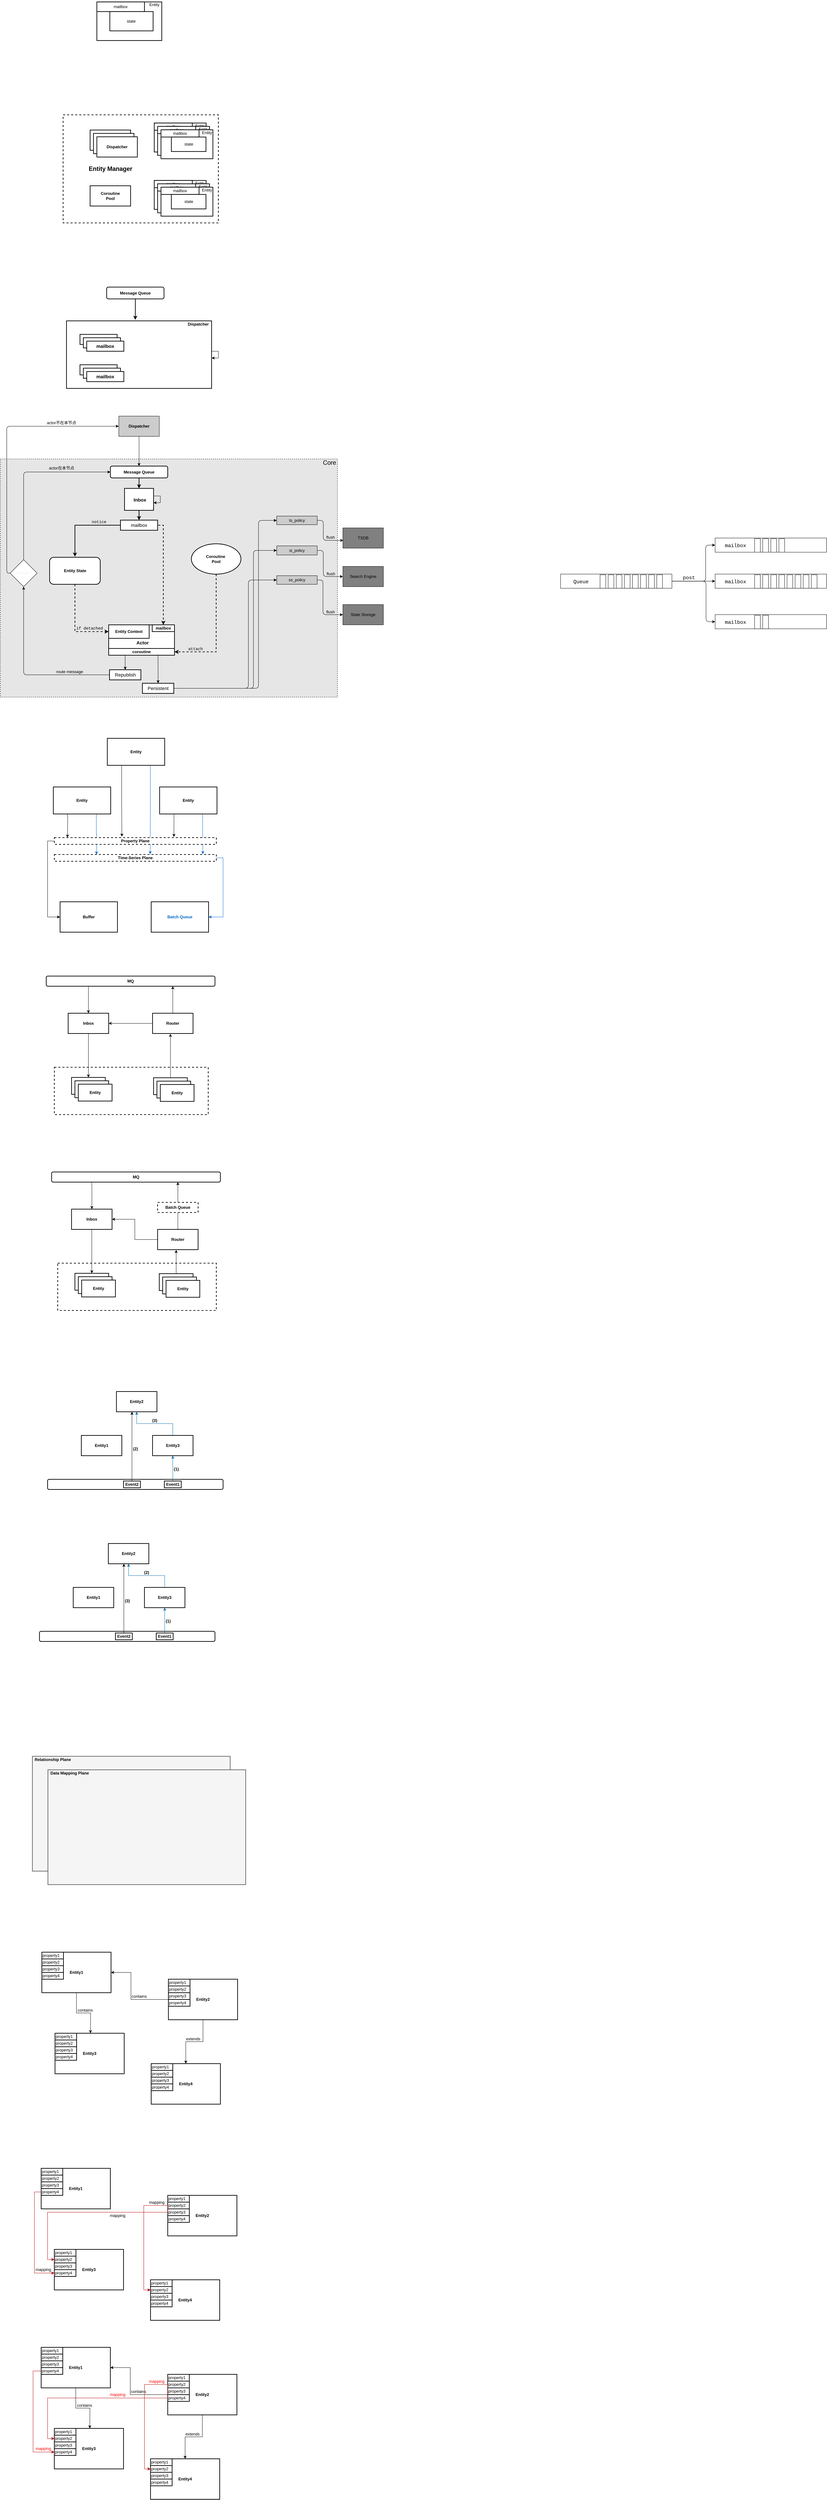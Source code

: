 <mxfile>
    <diagram id="skFAUX_iJfZ3w7AsrfGE" name="Page-1">
        <mxGraphModel dx="1374" dy="785" grid="0" gridSize="10" guides="1" tooltips="1" connect="1" arrows="1" fold="1" page="1" pageScale="1" pageWidth="827" pageHeight="1169" background="#ffffff" math="0" shadow="0">
            <root>
                <mxCell id="0"/>
                <mxCell id="1" parent="0"/>
                <mxCell id="411" value="" style="rounded=0;whiteSpace=wrap;html=1;fontColor=#000000;strokeColor=#000000;fillColor=#E6E6E6;dashed=1;" vertex="1" parent="1">
                    <mxGeometry x="14" y="1509" width="999" height="705" as="geometry"/>
                </mxCell>
                <mxCell id="153" value="" style="rounded=0;whiteSpace=wrap;html=1;strokeColor=#000000;strokeWidth=2;fillColor=#FFFFFF;dashed=1;" parent="1" vertex="1">
                    <mxGeometry x="174" y="3310" width="456" height="140" as="geometry"/>
                </mxCell>
                <mxCell id="39" value="" style="rounded=0;whiteSpace=wrap;html=1;fillColor=#FFFFFF;strokeColor=#000000;strokeWidth=2;dashed=1;" parent="1" vertex="1">
                    <mxGeometry x="200" y="490" width="460" height="320" as="geometry"/>
                </mxCell>
                <mxCell id="8" value="" style="group" parent="1" vertex="1" connectable="0">
                    <mxGeometry x="300" y="150" width="200" height="120" as="geometry"/>
                </mxCell>
                <mxCell id="3" value="" style="rounded=0;whiteSpace=wrap;html=1;fillColor=#FFFFFF;strokeWidth=2;glass=0;strokeColor=#000000;" parent="8" vertex="1">
                    <mxGeometry y="5.714" width="192.308" height="114.286" as="geometry"/>
                </mxCell>
                <mxCell id="4" value="&lt;font color=&quot;#000000&quot;&gt;mailbox&lt;/font&gt;" style="rounded=0;whiteSpace=wrap;html=1;fillColor=#FFFFFF;strokeWidth=2;strokeColor=#000000;" parent="8" vertex="1">
                    <mxGeometry y="5.714" width="141.026" height="28.571" as="geometry"/>
                </mxCell>
                <mxCell id="5" value="&lt;font color=&quot;#000000&quot;&gt;state&lt;/font&gt;" style="rounded=0;whiteSpace=wrap;html=1;glass=0;strokeColor=#000000;strokeWidth=2;fillColor=#FFFFFF;" parent="8" vertex="1">
                    <mxGeometry x="38.462" y="34.286" width="128.205" height="57.143" as="geometry"/>
                </mxCell>
                <mxCell id="7" value="&lt;font color=&quot;#000000&quot;&gt;Entity&lt;/font&gt;" style="text;html=1;align=center;verticalAlign=middle;resizable=0;points=[];autosize=1;strokeColor=none;" parent="8" vertex="1">
                    <mxGeometry x="144.897" y="4" width="50" height="20" as="geometry"/>
                </mxCell>
                <mxCell id="9" value="" style="group" parent="1" vertex="1" connectable="0">
                    <mxGeometry x="470" y="510" width="160" height="90" as="geometry"/>
                </mxCell>
                <mxCell id="10" value="" style="rounded=0;whiteSpace=wrap;html=1;fillColor=#FFFFFF;strokeWidth=2;glass=0;strokeColor=#000000;" parent="9" vertex="1">
                    <mxGeometry y="4.286" width="153.846" height="85.714" as="geometry"/>
                </mxCell>
                <mxCell id="11" value="&lt;font color=&quot;#000000&quot;&gt;mailbox&lt;/font&gt;" style="rounded=0;whiteSpace=wrap;html=1;fillColor=#FFFFFF;strokeWidth=2;strokeColor=#000000;" parent="9" vertex="1">
                    <mxGeometry y="4.286" width="112.821" height="21.429" as="geometry"/>
                </mxCell>
                <mxCell id="12" value="&lt;font color=&quot;#000000&quot;&gt;state&lt;/font&gt;" style="rounded=0;whiteSpace=wrap;html=1;glass=0;strokeColor=#000000;strokeWidth=2;fillColor=#FFFFFF;" parent="9" vertex="1">
                    <mxGeometry x="30.769" y="25.714" width="102.564" height="42.857" as="geometry"/>
                </mxCell>
                <mxCell id="13" value="&lt;font color=&quot;#000000&quot;&gt;Entity&lt;/font&gt;" style="text;html=1;align=center;verticalAlign=middle;resizable=0;points=[];autosize=1;strokeColor=none;" parent="9" vertex="1">
                    <mxGeometry x="110.918" y="3" width="50" height="20" as="geometry"/>
                </mxCell>
                <mxCell id="14" value="" style="group" parent="1" vertex="1" connectable="0">
                    <mxGeometry x="480" y="520" width="160" height="90" as="geometry"/>
                </mxCell>
                <mxCell id="15" value="" style="rounded=0;whiteSpace=wrap;html=1;fillColor=#FFFFFF;strokeWidth=2;glass=0;strokeColor=#000000;" parent="14" vertex="1">
                    <mxGeometry y="4.286" width="153.846" height="85.714" as="geometry"/>
                </mxCell>
                <mxCell id="16" value="&lt;font color=&quot;#000000&quot;&gt;mailbox&lt;/font&gt;" style="rounded=0;whiteSpace=wrap;html=1;fillColor=#FFFFFF;strokeWidth=2;strokeColor=#000000;" parent="14" vertex="1">
                    <mxGeometry y="4.286" width="112.821" height="21.429" as="geometry"/>
                </mxCell>
                <mxCell id="17" value="&lt;font color=&quot;#000000&quot;&gt;state&lt;/font&gt;" style="rounded=0;whiteSpace=wrap;html=1;glass=0;strokeColor=#000000;strokeWidth=2;fillColor=#FFFFFF;" parent="14" vertex="1">
                    <mxGeometry x="30.769" y="25.714" width="102.564" height="42.857" as="geometry"/>
                </mxCell>
                <mxCell id="18" value="&lt;font color=&quot;#000000&quot;&gt;Entity&lt;/font&gt;" style="text;html=1;align=center;verticalAlign=middle;resizable=0;points=[];autosize=1;strokeColor=none;" parent="14" vertex="1">
                    <mxGeometry x="110.918" y="3" width="50" height="20" as="geometry"/>
                </mxCell>
                <mxCell id="19" value="" style="group" parent="1" vertex="1" connectable="0">
                    <mxGeometry x="490" y="530" width="160" height="90" as="geometry"/>
                </mxCell>
                <mxCell id="20" value="" style="rounded=0;whiteSpace=wrap;html=1;fillColor=#FFFFFF;strokeWidth=2;glass=0;strokeColor=#000000;" parent="19" vertex="1">
                    <mxGeometry y="4.286" width="153.846" height="85.714" as="geometry"/>
                </mxCell>
                <mxCell id="21" value="&lt;font color=&quot;#000000&quot;&gt;mailbox&lt;/font&gt;" style="rounded=0;whiteSpace=wrap;html=1;fillColor=#FFFFFF;strokeWidth=2;strokeColor=#000000;" parent="19" vertex="1">
                    <mxGeometry y="4.286" width="112.821" height="21.429" as="geometry"/>
                </mxCell>
                <mxCell id="22" value="&lt;font color=&quot;#000000&quot;&gt;state&lt;/font&gt;" style="rounded=0;whiteSpace=wrap;html=1;glass=0;strokeColor=#000000;strokeWidth=2;fillColor=#FFFFFF;" parent="19" vertex="1">
                    <mxGeometry x="30.769" y="25.714" width="102.564" height="42.857" as="geometry"/>
                </mxCell>
                <mxCell id="23" value="&lt;font color=&quot;#000000&quot;&gt;Entity&lt;/font&gt;" style="text;html=1;align=center;verticalAlign=middle;resizable=0;points=[];autosize=1;strokeColor=none;" parent="19" vertex="1">
                    <mxGeometry x="110.918" y="3" width="50" height="20" as="geometry"/>
                </mxCell>
                <mxCell id="24" value="" style="group" parent="1" vertex="1" connectable="0">
                    <mxGeometry x="470" y="680" width="160" height="90" as="geometry"/>
                </mxCell>
                <mxCell id="25" value="" style="rounded=0;whiteSpace=wrap;html=1;fillColor=#FFFFFF;strokeWidth=2;glass=0;strokeColor=#000000;" parent="24" vertex="1">
                    <mxGeometry y="4.286" width="153.846" height="85.714" as="geometry"/>
                </mxCell>
                <mxCell id="26" value="&lt;font color=&quot;#000000&quot;&gt;mailbox&lt;/font&gt;" style="rounded=0;whiteSpace=wrap;html=1;fillColor=#FFFFFF;strokeWidth=2;strokeColor=#000000;" parent="24" vertex="1">
                    <mxGeometry y="4.286" width="112.821" height="21.429" as="geometry"/>
                </mxCell>
                <mxCell id="27" value="&lt;font color=&quot;#000000&quot;&gt;state&lt;/font&gt;" style="rounded=0;whiteSpace=wrap;html=1;glass=0;strokeColor=#000000;strokeWidth=2;fillColor=#FFFFFF;" parent="24" vertex="1">
                    <mxGeometry x="30.769" y="25.714" width="102.564" height="42.857" as="geometry"/>
                </mxCell>
                <mxCell id="28" value="&lt;font color=&quot;#000000&quot;&gt;Entity&lt;/font&gt;" style="text;html=1;align=center;verticalAlign=middle;resizable=0;points=[];autosize=1;strokeColor=none;" parent="24" vertex="1">
                    <mxGeometry x="110.918" y="3" width="50" height="20" as="geometry"/>
                </mxCell>
                <mxCell id="29" value="" style="group" parent="1" vertex="1" connectable="0">
                    <mxGeometry x="480" y="690" width="160" height="90" as="geometry"/>
                </mxCell>
                <mxCell id="30" value="" style="rounded=0;whiteSpace=wrap;html=1;fillColor=#FFFFFF;strokeWidth=2;glass=0;strokeColor=#000000;" parent="29" vertex="1">
                    <mxGeometry y="4.286" width="153.846" height="85.714" as="geometry"/>
                </mxCell>
                <mxCell id="31" value="&lt;font color=&quot;#000000&quot;&gt;mailbox&lt;/font&gt;" style="rounded=0;whiteSpace=wrap;html=1;fillColor=#FFFFFF;strokeWidth=2;strokeColor=#000000;" parent="29" vertex="1">
                    <mxGeometry y="4.286" width="112.821" height="21.429" as="geometry"/>
                </mxCell>
                <mxCell id="32" value="&lt;font color=&quot;#000000&quot;&gt;state&lt;/font&gt;" style="rounded=0;whiteSpace=wrap;html=1;glass=0;strokeColor=#000000;strokeWidth=2;fillColor=#FFFFFF;" parent="29" vertex="1">
                    <mxGeometry x="30.769" y="25.714" width="102.564" height="42.857" as="geometry"/>
                </mxCell>
                <mxCell id="33" value="&lt;font color=&quot;#000000&quot;&gt;Entity&lt;/font&gt;" style="text;html=1;align=center;verticalAlign=middle;resizable=0;points=[];autosize=1;strokeColor=none;" parent="29" vertex="1">
                    <mxGeometry x="110.918" y="3" width="50" height="20" as="geometry"/>
                </mxCell>
                <mxCell id="34" value="" style="group" parent="1" vertex="1" connectable="0">
                    <mxGeometry x="490" y="700" width="160" height="90" as="geometry"/>
                </mxCell>
                <mxCell id="35" value="" style="rounded=0;whiteSpace=wrap;html=1;fillColor=#FFFFFF;strokeWidth=2;glass=0;strokeColor=#000000;" parent="34" vertex="1">
                    <mxGeometry y="4.286" width="153.846" height="85.714" as="geometry"/>
                </mxCell>
                <mxCell id="36" value="&lt;font color=&quot;#000000&quot;&gt;mailbox&lt;/font&gt;" style="rounded=0;whiteSpace=wrap;html=1;fillColor=#FFFFFF;strokeWidth=2;strokeColor=#000000;" parent="34" vertex="1">
                    <mxGeometry y="4.286" width="112.821" height="21.429" as="geometry"/>
                </mxCell>
                <mxCell id="37" value="&lt;font color=&quot;#000000&quot;&gt;state&lt;/font&gt;" style="rounded=0;whiteSpace=wrap;html=1;glass=0;strokeColor=#000000;strokeWidth=2;fillColor=#FFFFFF;" parent="34" vertex="1">
                    <mxGeometry x="30.769" y="25.714" width="102.564" height="42.857" as="geometry"/>
                </mxCell>
                <mxCell id="38" value="&lt;font color=&quot;#000000&quot;&gt;Entity&lt;/font&gt;" style="text;html=1;align=center;verticalAlign=middle;resizable=0;points=[];autosize=1;strokeColor=none;" parent="34" vertex="1">
                    <mxGeometry x="110.918" y="3" width="50" height="20" as="geometry"/>
                </mxCell>
                <mxCell id="40" value="&lt;font color=&quot;#000000&quot; style=&quot;font-size: 18px&quot;&gt;&lt;b&gt;Entity Manager&lt;/b&gt;&lt;/font&gt;" style="text;html=1;align=center;verticalAlign=middle;resizable=0;points=[];autosize=1;strokeColor=none;" parent="1" vertex="1">
                    <mxGeometry x="270" y="640" width="140" height="20" as="geometry"/>
                </mxCell>
                <mxCell id="41" value="&lt;font color=&quot;#000000&quot;&gt;&lt;b&gt;Coroutine&lt;br&gt;Pool&lt;br&gt;&lt;/b&gt;&lt;/font&gt;" style="rounded=0;whiteSpace=wrap;html=1;strokeColor=#000000;strokeWidth=2;fillColor=#FFFFFF;" parent="1" vertex="1">
                    <mxGeometry x="280" y="700" width="120" height="60" as="geometry"/>
                </mxCell>
                <mxCell id="42" value="&lt;font color=&quot;#000000&quot;&gt;&lt;b&gt;Dispatcher&lt;/b&gt;&lt;/font&gt;" style="rounded=0;whiteSpace=wrap;html=1;strokeColor=#000000;strokeWidth=2;fillColor=#FFFFFF;" parent="1" vertex="1">
                    <mxGeometry x="280" y="535" width="120" height="60" as="geometry"/>
                </mxCell>
                <mxCell id="47" value="&lt;font color=&quot;#000000&quot;&gt;&lt;b&gt;Dispatcher&lt;/b&gt;&lt;/font&gt;" style="rounded=0;whiteSpace=wrap;html=1;strokeColor=#000000;strokeWidth=2;fillColor=#FFFFFF;" parent="1" vertex="1">
                    <mxGeometry x="290" y="545" width="120" height="60" as="geometry"/>
                </mxCell>
                <mxCell id="48" value="&lt;font color=&quot;#000000&quot;&gt;&lt;b&gt;Dispatcher&lt;/b&gt;&lt;/font&gt;" style="rounded=0;whiteSpace=wrap;html=1;strokeColor=#000000;strokeWidth=2;fillColor=#FFFFFF;" parent="1" vertex="1">
                    <mxGeometry x="300" y="555" width="120" height="60" as="geometry"/>
                </mxCell>
                <mxCell id="59" value="" style="group" parent="1" vertex="1" connectable="0">
                    <mxGeometry x="210" y="1100" width="430" height="200" as="geometry"/>
                </mxCell>
                <mxCell id="49" value="" style="rounded=0;whiteSpace=wrap;html=1;strokeColor=#000000;strokeWidth=2;fillColor=#FFFFFF;" parent="59" vertex="1">
                    <mxGeometry width="430" height="200" as="geometry"/>
                </mxCell>
                <mxCell id="50" value="&lt;b style=&quot;color: rgb(0 , 0 , 0)&quot;&gt;Dispatcher&lt;/b&gt;" style="text;html=1;align=center;verticalAlign=middle;resizable=0;points=[];autosize=1;strokeColor=none;" parent="59" vertex="1">
                    <mxGeometry x="350" width="80" height="20" as="geometry"/>
                </mxCell>
                <mxCell id="54" value="" style="group" parent="59" vertex="1" connectable="0">
                    <mxGeometry x="40" y="40" width="130" height="50" as="geometry"/>
                </mxCell>
                <mxCell id="51" value="&lt;font color=&quot;#000000&quot; style=&quot;font-size: 14px&quot;&gt;&lt;b&gt;mailbox&lt;/b&gt;&lt;/font&gt;" style="rounded=0;whiteSpace=wrap;html=1;strokeColor=#000000;strokeWidth=2;fillColor=#FFFFFF;" parent="54" vertex="1">
                    <mxGeometry width="110" height="30" as="geometry"/>
                </mxCell>
                <mxCell id="52" value="&lt;font color=&quot;#000000&quot; style=&quot;font-size: 14px&quot;&gt;&lt;b&gt;mailbox&lt;/b&gt;&lt;/font&gt;" style="rounded=0;whiteSpace=wrap;html=1;strokeColor=#000000;strokeWidth=2;fillColor=#FFFFFF;" parent="54" vertex="1">
                    <mxGeometry x="10" y="10" width="110" height="30" as="geometry"/>
                </mxCell>
                <mxCell id="53" value="&lt;font color=&quot;#000000&quot; style=&quot;font-size: 14px&quot;&gt;&lt;b&gt;mailbox&lt;/b&gt;&lt;/font&gt;" style="rounded=0;whiteSpace=wrap;html=1;strokeColor=#000000;strokeWidth=2;fillColor=#FFFFFF;" parent="54" vertex="1">
                    <mxGeometry x="20" y="20" width="110" height="30" as="geometry"/>
                </mxCell>
                <mxCell id="55" value="" style="group" parent="59" vertex="1" connectable="0">
                    <mxGeometry x="40" y="130" width="130" height="50" as="geometry"/>
                </mxCell>
                <mxCell id="56" value="&lt;font color=&quot;#000000&quot; style=&quot;font-size: 14px&quot;&gt;&lt;b&gt;mailbox&lt;/b&gt;&lt;/font&gt;" style="rounded=0;whiteSpace=wrap;html=1;strokeColor=#000000;strokeWidth=2;fillColor=#FFFFFF;" parent="55" vertex="1">
                    <mxGeometry width="110" height="30" as="geometry"/>
                </mxCell>
                <mxCell id="57" value="&lt;font color=&quot;#000000&quot; style=&quot;font-size: 14px&quot;&gt;&lt;b&gt;mailbox&lt;/b&gt;&lt;/font&gt;" style="rounded=0;whiteSpace=wrap;html=1;strokeColor=#000000;strokeWidth=2;fillColor=#FFFFFF;" parent="55" vertex="1">
                    <mxGeometry x="10" y="10" width="110" height="30" as="geometry"/>
                </mxCell>
                <mxCell id="58" value="&lt;font color=&quot;#000000&quot; style=&quot;font-size: 14px&quot;&gt;&lt;b&gt;mailbox&lt;/b&gt;&lt;/font&gt;" style="rounded=0;whiteSpace=wrap;html=1;strokeColor=#000000;strokeWidth=2;fillColor=#FFFFFF;" parent="55" vertex="1">
                    <mxGeometry x="20" y="20" width="110" height="30" as="geometry"/>
                </mxCell>
                <mxCell id="63" style="edgeStyle=orthogonalEdgeStyle;rounded=0;orthogonalLoop=1;jettySize=auto;html=1;" parent="59" source="49" target="49" edge="1">
                    <mxGeometry relative="1" as="geometry"/>
                </mxCell>
                <mxCell id="62" style="edgeStyle=orthogonalEdgeStyle;rounded=0;orthogonalLoop=1;jettySize=auto;html=1;exitX=0.5;exitY=1;exitDx=0;exitDy=0;entryX=0.474;entryY=-0.015;entryDx=0;entryDy=0;entryPerimeter=0;strokeWidth=2;strokeColor=#000000;" parent="1" source="61" target="49" edge="1">
                    <mxGeometry relative="1" as="geometry">
                        <mxPoint x="414" y="1090" as="targetPoint"/>
                    </mxGeometry>
                </mxCell>
                <mxCell id="61" value="&lt;font color=&quot;#000000&quot;&gt;&lt;b&gt;Message Queue&lt;/b&gt;&lt;/font&gt;" style="rounded=1;whiteSpace=wrap;html=1;glass=0;strokeColor=#000000;strokeWidth=2;fillColor=#FFFFFF;" parent="1" vertex="1">
                    <mxGeometry x="329" y="1000" width="170" height="35" as="geometry"/>
                </mxCell>
                <mxCell id="88" style="edgeStyle=orthogonalEdgeStyle;rounded=0;orthogonalLoop=1;jettySize=auto;html=1;exitX=0.5;exitY=1;exitDx=0;exitDy=0;entryX=0.5;entryY=0;entryDx=0;entryDy=0;strokeWidth=2;strokeColor=#000000;" parent="1" source="89" target="77" edge="1">
                    <mxGeometry relative="1" as="geometry">
                        <mxPoint x="423.82" y="1569.55" as="targetPoint"/>
                    </mxGeometry>
                </mxCell>
                <mxCell id="89" value="&lt;font color=&quot;#000000&quot;&gt;&lt;b&gt;Message Queue&lt;/b&gt;&lt;/font&gt;" style="rounded=1;whiteSpace=wrap;html=1;glass=0;strokeColor=#000000;strokeWidth=2;fillColor=#FFFFFF;" parent="1" vertex="1">
                    <mxGeometry x="340" y="1530" width="170" height="35" as="geometry"/>
                </mxCell>
                <mxCell id="90" style="edgeStyle=orthogonalEdgeStyle;rounded=0;orthogonalLoop=1;jettySize=auto;html=1;exitX=0.5;exitY=1;exitDx=0;exitDy=0;strokeColor=#000000;strokeWidth=2;" parent="1" source="77" target="86" edge="1">
                    <mxGeometry relative="1" as="geometry"/>
                </mxCell>
                <mxCell id="77" value="" style="rounded=0;whiteSpace=wrap;html=1;strokeColor=#000000;strokeWidth=2;fillColor=#FFFFFF;" parent="1" vertex="1">
                    <mxGeometry x="382" y="1596" width="86" height="65" as="geometry"/>
                </mxCell>
                <mxCell id="78" value="&lt;b style=&quot;color: rgb(0 , 0 , 0)&quot;&gt;&lt;font style=&quot;font-size: 14px&quot;&gt;Inbox&lt;/font&gt;&lt;/b&gt;" style="text;html=1;align=center;verticalAlign=middle;resizable=0;points=[];autosize=1;strokeColor=none;" parent="1" vertex="1">
                    <mxGeometry x="402" y="1620" width="50" height="20" as="geometry"/>
                </mxCell>
                <mxCell id="87" style="edgeStyle=orthogonalEdgeStyle;rounded=0;orthogonalLoop=1;jettySize=auto;html=1;" parent="1" source="77" target="77" edge="1">
                    <mxGeometry x="210" y="1570" as="geometry"/>
                </mxCell>
                <mxCell id="93" style="edgeStyle=orthogonalEdgeStyle;rounded=0;orthogonalLoop=1;jettySize=auto;html=1;exitX=0;exitY=0.5;exitDx=0;exitDy=0;strokeColor=#000000;strokeWidth=2;" parent="1" source="86" edge="1">
                    <mxGeometry relative="1" as="geometry">
                        <mxPoint x="235" y="1798" as="targetPoint"/>
                        <Array as="points">
                            <mxPoint x="235" y="1705"/>
                            <mxPoint x="235" y="1798"/>
                        </Array>
                    </mxGeometry>
                </mxCell>
                <mxCell id="105" style="edgeStyle=orthogonalEdgeStyle;rounded=0;orthogonalLoop=1;jettySize=auto;html=1;exitX=0.5;exitY=1;exitDx=0;exitDy=0;entryX=0.5;entryY=0;entryDx=0;entryDy=0;strokeColor=#000000;strokeWidth=2;dashed=1;" parent="1" source="86" target="104" edge="1">
                    <mxGeometry relative="1" as="geometry">
                        <Array as="points">
                            <mxPoint x="425" y="1705"/>
                            <mxPoint x="497" y="1705"/>
                        </Array>
                    </mxGeometry>
                </mxCell>
                <mxCell id="86" value="&lt;font color=&quot;#000000&quot; style=&quot;font-size: 14px&quot;&gt;mailbox&lt;/font&gt;" style="rounded=0;whiteSpace=wrap;html=1;strokeColor=#000000;strokeWidth=2;fillColor=#FFFFFF;" parent="1" vertex="1">
                    <mxGeometry x="370" y="1690" width="110" height="30" as="geometry"/>
                </mxCell>
                <mxCell id="95" style="edgeStyle=orthogonalEdgeStyle;rounded=0;orthogonalLoop=1;jettySize=auto;html=1;exitX=0.5;exitY=1;exitDx=0;exitDy=0;strokeColor=#000000;strokeWidth=2;entryX=0;entryY=0.5;entryDx=0;entryDy=0;dashed=1;" parent="1" source="91" target="98" edge="1">
                    <mxGeometry relative="1" as="geometry">
                        <mxPoint x="235" y="1950" as="targetPoint"/>
                    </mxGeometry>
                </mxCell>
                <mxCell id="91" value="" style="rounded=1;whiteSpace=wrap;html=1;strokeColor=#000000;strokeWidth=2;fillColor=#FFFFFF;" parent="1" vertex="1">
                    <mxGeometry x="160" y="1800" width="150" height="80" as="geometry"/>
                </mxCell>
                <mxCell id="92" value="&lt;font color=&quot;#000000&quot;&gt;&lt;b&gt;Entity State&lt;/b&gt;&lt;/font&gt;" style="text;html=1;align=center;verticalAlign=middle;resizable=0;points=[];autosize=1;strokeColor=none;" parent="1" vertex="1">
                    <mxGeometry x="197" y="1831" width="76" height="18" as="geometry"/>
                </mxCell>
                <mxCell id="94" value="&lt;font color=&quot;#000000&quot; face=&quot;Courier New&quot;&gt;notice&lt;/font&gt;" style="text;html=1;align=center;verticalAlign=middle;resizable=0;points=[];autosize=1;strokeColor=none;" parent="1" vertex="1">
                    <mxGeometry x="279" y="1685" width="53" height="19" as="geometry"/>
                </mxCell>
                <mxCell id="96" value="" style="rounded=0;whiteSpace=wrap;html=1;strokeColor=#000000;strokeWidth=2;fillColor=#FFFFFF;" parent="1" vertex="1">
                    <mxGeometry x="335" y="2000" width="195" height="90" as="geometry"/>
                </mxCell>
                <mxCell id="98" value="&lt;b&gt;&lt;font color=&quot;#000000&quot;&gt;Entity Context&lt;/font&gt;&lt;/b&gt;" style="rounded=0;whiteSpace=wrap;html=1;strokeColor=#000000;strokeWidth=2;fillColor=#FFFFFF;" parent="1" vertex="1">
                    <mxGeometry x="335" y="2000" width="120" height="40" as="geometry"/>
                </mxCell>
                <mxCell id="99" value="&lt;font color=&quot;#000000&quot; face=&quot;Courier New&quot;&gt;if detached&lt;/font&gt;" style="text;html=1;align=center;verticalAlign=middle;resizable=0;points=[];autosize=1;strokeColor=none;" parent="1" vertex="1">
                    <mxGeometry x="233" y="2000" width="89" height="19" as="geometry"/>
                </mxCell>
                <mxCell id="102" style="edgeStyle=orthogonalEdgeStyle;rounded=0;orthogonalLoop=1;jettySize=auto;html=1;exitX=0.5;exitY=1;exitDx=0;exitDy=0;entryX=1;entryY=0.5;entryDx=0;entryDy=0;strokeColor=#000000;strokeWidth=2;dashed=1;" parent="1" source="100" target="101" edge="1">
                    <mxGeometry relative="1" as="geometry"/>
                </mxCell>
                <mxCell id="100" value="&lt;font color=&quot;#000000&quot;&gt;&lt;b&gt;Coroutine&amp;nbsp;&lt;br&gt;Pool&lt;/b&gt;&lt;/font&gt;" style="ellipse;whiteSpace=wrap;html=1;strokeColor=#000000;strokeWidth=2;fillColor=#FFFFFF;" parent="1" vertex="1">
                    <mxGeometry x="580" y="1760" width="147" height="90" as="geometry"/>
                </mxCell>
                <mxCell id="374" style="edgeStyle=none;html=1;exitX=0.25;exitY=1;exitDx=0;exitDy=0;entryX=0.5;entryY=0;entryDx=0;entryDy=0;fontSize=14;fontColor=#000000;strokeColor=#000000;" parent="1" source="101" target="373" edge="1">
                    <mxGeometry relative="1" as="geometry"/>
                </mxCell>
                <mxCell id="376" style="edgeStyle=none;html=1;exitX=0.75;exitY=1;exitDx=0;exitDy=0;fontSize=14;fontColor=#000000;strokeColor=#000000;" parent="1" source="101" target="375" edge="1">
                    <mxGeometry relative="1" as="geometry"/>
                </mxCell>
                <mxCell id="101" value="&lt;b&gt;&lt;font color=&quot;#000000&quot;&gt;coroutine&lt;/font&gt;&lt;/b&gt;" style="rounded=0;whiteSpace=wrap;html=1;strokeColor=#000000;strokeWidth=2;fillColor=#FFFFFF;" parent="1" vertex="1">
                    <mxGeometry x="335" y="2070" width="195" height="20" as="geometry"/>
                </mxCell>
                <mxCell id="103" value="&lt;font color=&quot;#000000&quot; style=&quot;font-size: 14px&quot;&gt;&lt;b&gt;Actor&lt;/b&gt;&lt;/font&gt;" style="text;html=1;align=center;verticalAlign=middle;resizable=0;points=[];autosize=1;strokeColor=none;" parent="1" vertex="1">
                    <mxGeometry x="410" y="2043" width="50" height="20" as="geometry"/>
                </mxCell>
                <mxCell id="104" value="&lt;font color=&quot;#000000&quot;&gt;&lt;b&gt;mailbox&lt;/b&gt;&lt;/font&gt;" style="rounded=0;whiteSpace=wrap;html=1;strokeColor=#000000;strokeWidth=2;fillColor=#FFFFFF;" parent="1" vertex="1">
                    <mxGeometry x="464" y="2000" width="66" height="20" as="geometry"/>
                </mxCell>
                <mxCell id="114" style="edgeStyle=orthogonalEdgeStyle;rounded=0;orthogonalLoop=1;jettySize=auto;html=1;exitX=0.25;exitY=1;exitDx=0;exitDy=0;entryX=0.417;entryY=-0.15;entryDx=0;entryDy=0;entryPerimeter=0;strokeColor=#000000;" parent="1" source="106" target="109" edge="1">
                    <mxGeometry relative="1" as="geometry"/>
                </mxCell>
                <mxCell id="116" style="edgeStyle=orthogonalEdgeStyle;rounded=0;orthogonalLoop=1;jettySize=auto;html=1;exitX=0.75;exitY=1;exitDx=0;exitDy=0;entryX=0.592;entryY=-0.05;entryDx=0;entryDy=0;entryPerimeter=0;strokeColor=#0066CC;" parent="1" source="106" target="112" edge="1">
                    <mxGeometry relative="1" as="geometry"/>
                </mxCell>
                <mxCell id="106" value="&lt;b&gt;&lt;font color=&quot;#000000&quot;&gt;Entity&lt;/font&gt;&lt;/b&gt;" style="rounded=0;whiteSpace=wrap;html=1;fillColor=#FFFFFF;strokeColor=#000000;strokeWidth=2;" parent="1" vertex="1">
                    <mxGeometry x="331" y="2336" width="170" height="80" as="geometry"/>
                </mxCell>
                <mxCell id="119" style="edgeStyle=orthogonalEdgeStyle;rounded=0;orthogonalLoop=1;jettySize=auto;html=1;exitX=0.25;exitY=1;exitDx=0;exitDy=0;entryX=0.081;entryY=0;entryDx=0;entryDy=0;entryPerimeter=0;strokeColor=#000000;" parent="1" source="107" target="109" edge="1">
                    <mxGeometry relative="1" as="geometry"/>
                </mxCell>
                <mxCell id="123" style="edgeStyle=orthogonalEdgeStyle;rounded=0;orthogonalLoop=1;jettySize=auto;html=1;exitX=0.75;exitY=1;exitDx=0;exitDy=0;strokeColor=#0066CC;" parent="1" source="107" edge="1">
                    <mxGeometry relative="1" as="geometry">
                        <mxPoint x="299" y="2680" as="targetPoint"/>
                    </mxGeometry>
                </mxCell>
                <mxCell id="107" value="&lt;b&gt;&lt;font color=&quot;#000000&quot;&gt;Entity&lt;/font&gt;&lt;/b&gt;" style="rounded=0;whiteSpace=wrap;html=1;fillColor=#FFFFFF;strokeColor=#000000;strokeWidth=2;" parent="1" vertex="1">
                    <mxGeometry x="171" y="2480" width="170" height="80" as="geometry"/>
                </mxCell>
                <mxCell id="120" style="edgeStyle=orthogonalEdgeStyle;rounded=0;orthogonalLoop=1;jettySize=auto;html=1;exitX=0.25;exitY=1;exitDx=0;exitDy=0;entryX=0.738;entryY=-0.1;entryDx=0;entryDy=0;entryPerimeter=0;strokeColor=#000000;" parent="1" source="108" target="109" edge="1">
                    <mxGeometry relative="1" as="geometry"/>
                </mxCell>
                <mxCell id="121" style="edgeStyle=orthogonalEdgeStyle;rounded=0;orthogonalLoop=1;jettySize=auto;html=1;exitX=0.75;exitY=1;exitDx=0;exitDy=0;entryX=0.917;entryY=-0.05;entryDx=0;entryDy=0;entryPerimeter=0;strokeColor=#0066CC;" parent="1" source="108" target="112" edge="1">
                    <mxGeometry relative="1" as="geometry"/>
                </mxCell>
                <mxCell id="108" value="&lt;b&gt;&lt;font color=&quot;#000000&quot;&gt;Entity&lt;/font&gt;&lt;/b&gt;" style="rounded=0;whiteSpace=wrap;html=1;fillColor=#FFFFFF;strokeColor=#000000;strokeWidth=2;" parent="1" vertex="1">
                    <mxGeometry x="486" y="2480" width="170" height="80" as="geometry"/>
                </mxCell>
                <mxCell id="128" style="edgeStyle=orthogonalEdgeStyle;rounded=0;orthogonalLoop=1;jettySize=auto;html=1;exitX=0;exitY=0.5;exitDx=0;exitDy=0;entryX=0;entryY=0.5;entryDx=0;entryDy=0;strokeColor=#000000;" parent="1" source="109" target="126" edge="1">
                    <mxGeometry relative="1" as="geometry"/>
                </mxCell>
                <mxCell id="109" value="&lt;font color=&quot;#000000&quot;&gt;&lt;b&gt;Property Plane&lt;/b&gt;&lt;/font&gt;" style="rounded=0;whiteSpace=wrap;html=1;strokeColor=#000000;strokeWidth=2;fillColor=#FFFFFF;dashed=1;" parent="1" vertex="1">
                    <mxGeometry x="174" y="2630" width="480" height="20" as="geometry"/>
                </mxCell>
                <mxCell id="129" style="edgeStyle=orthogonalEdgeStyle;rounded=0;orthogonalLoop=1;jettySize=auto;html=1;exitX=1;exitY=0.5;exitDx=0;exitDy=0;entryX=1;entryY=0.5;entryDx=0;entryDy=0;strokeColor=#0066CC;strokeWidth=1;" parent="1" source="112" target="127" edge="1">
                    <mxGeometry relative="1" as="geometry"/>
                </mxCell>
                <mxCell id="112" value="&lt;span style=&quot;color: rgb(0 , 0 , 0)&quot;&gt;&lt;b&gt;Time-Series Plane&lt;/b&gt;&lt;/span&gt;" style="rounded=0;whiteSpace=wrap;html=1;strokeColor=#000000;strokeWidth=2;fillColor=#FFFFFF;dashed=1;" parent="1" vertex="1">
                    <mxGeometry x="174" y="2680" width="480" height="20" as="geometry"/>
                </mxCell>
                <mxCell id="126" value="&lt;font color=&quot;#000000&quot;&gt;&lt;b&gt;Buffer&lt;/b&gt;&lt;/font&gt;" style="rounded=0;whiteSpace=wrap;html=1;strokeColor=#000000;strokeWidth=2;fillColor=#FFFFFF;" parent="1" vertex="1">
                    <mxGeometry x="191" y="2820" width="170" height="90" as="geometry"/>
                </mxCell>
                <mxCell id="127" value="&lt;b&gt;&lt;font color=&quot;#0066cc&quot;&gt;Batch Queue&lt;/font&gt;&lt;/b&gt;" style="rounded=0;whiteSpace=wrap;html=1;strokeColor=#000000;strokeWidth=2;fillColor=#FFFFFF;" parent="1" vertex="1">
                    <mxGeometry x="461" y="2820" width="170" height="90" as="geometry"/>
                </mxCell>
                <mxCell id="134" style="edgeStyle=orthogonalEdgeStyle;rounded=0;orthogonalLoop=1;jettySize=auto;html=1;exitX=0.25;exitY=1;exitDx=0;exitDy=0;entryX=0.5;entryY=0;entryDx=0;entryDy=0;strokeColor=#000000;" parent="1" source="130" target="131" edge="1">
                    <mxGeometry relative="1" as="geometry"/>
                </mxCell>
                <mxCell id="130" value="&lt;b&gt;&lt;font color=&quot;#000000&quot;&gt;MQ&lt;/font&gt;&lt;/b&gt;" style="rounded=1;whiteSpace=wrap;html=1;fillColor=#FFFFFF;strokeColor=#000000;strokeWidth=2;" parent="1" vertex="1">
                    <mxGeometry x="150" y="3040" width="500" height="30" as="geometry"/>
                </mxCell>
                <mxCell id="152" style="edgeStyle=orthogonalEdgeStyle;rounded=0;orthogonalLoop=1;jettySize=auto;html=1;exitX=0.5;exitY=1;exitDx=0;exitDy=0;entryX=0.5;entryY=0;entryDx=0;entryDy=0;strokeColor=#000000;" parent="1" source="131" target="143" edge="1">
                    <mxGeometry relative="1" as="geometry"/>
                </mxCell>
                <mxCell id="131" value="&lt;b&gt;&lt;font color=&quot;#000000&quot;&gt;Inbox&lt;/font&gt;&lt;/b&gt;" style="rounded=0;whiteSpace=wrap;html=1;strokeColor=#000000;strokeWidth=2;fillColor=#FFFFFF;" parent="1" vertex="1">
                    <mxGeometry x="215" y="3150" width="120" height="60" as="geometry"/>
                </mxCell>
                <mxCell id="136" style="edgeStyle=orthogonalEdgeStyle;rounded=0;orthogonalLoop=1;jettySize=auto;html=1;exitX=0.5;exitY=0;exitDx=0;exitDy=0;entryX=0.75;entryY=1;entryDx=0;entryDy=0;strokeColor=#000000;" parent="1" source="132" target="130" edge="1">
                    <mxGeometry relative="1" as="geometry"/>
                </mxCell>
                <mxCell id="137" style="edgeStyle=orthogonalEdgeStyle;rounded=0;orthogonalLoop=1;jettySize=auto;html=1;exitX=0;exitY=0.5;exitDx=0;exitDy=0;entryX=1;entryY=0.5;entryDx=0;entryDy=0;strokeColor=#000000;" parent="1" source="132" target="131" edge="1">
                    <mxGeometry relative="1" as="geometry"/>
                </mxCell>
                <mxCell id="132" value="&lt;font color=&quot;#000000&quot;&gt;&lt;b&gt;Router&lt;/b&gt;&lt;/font&gt;" style="rounded=0;whiteSpace=wrap;html=1;strokeColor=#000000;strokeWidth=2;fillColor=#FFFFFF;" parent="1" vertex="1">
                    <mxGeometry x="465" y="3150" width="120" height="60" as="geometry"/>
                </mxCell>
                <mxCell id="146" value="" style="group" parent="1" vertex="1" connectable="0">
                    <mxGeometry x="225" y="3340" width="120" height="70" as="geometry"/>
                </mxCell>
                <mxCell id="143" value="&lt;b&gt;&lt;font color=&quot;#000000&quot;&gt;Entity&lt;/font&gt;&lt;/b&gt;" style="rounded=0;whiteSpace=wrap;html=1;fillColor=#FFFFFF;strokeColor=#000000;strokeWidth=2;" parent="146" vertex="1">
                    <mxGeometry width="100" height="50" as="geometry"/>
                </mxCell>
                <mxCell id="144" value="&lt;b&gt;&lt;font color=&quot;#000000&quot;&gt;Entity&lt;/font&gt;&lt;/b&gt;" style="rounded=0;whiteSpace=wrap;html=1;fillColor=#FFFFFF;strokeColor=#000000;strokeWidth=2;" parent="146" vertex="1">
                    <mxGeometry x="10" y="10" width="100" height="50" as="geometry"/>
                </mxCell>
                <mxCell id="145" value="&lt;b&gt;&lt;font color=&quot;#000000&quot;&gt;Entity&lt;/font&gt;&lt;/b&gt;" style="rounded=0;whiteSpace=wrap;html=1;fillColor=#FFFFFF;strokeColor=#000000;strokeWidth=2;" parent="146" vertex="1">
                    <mxGeometry x="20" y="20" width="100" height="50" as="geometry"/>
                </mxCell>
                <mxCell id="147" value="" style="group" parent="1" vertex="1" connectable="0">
                    <mxGeometry x="468" y="3341" width="120" height="70" as="geometry"/>
                </mxCell>
                <mxCell id="148" value="&lt;b&gt;&lt;font color=&quot;#000000&quot;&gt;Entity&lt;/font&gt;&lt;/b&gt;" style="rounded=0;whiteSpace=wrap;html=1;fillColor=#FFFFFF;strokeColor=#000000;strokeWidth=2;" parent="147" vertex="1">
                    <mxGeometry width="100" height="50" as="geometry"/>
                </mxCell>
                <mxCell id="149" value="&lt;b&gt;&lt;font color=&quot;#000000&quot;&gt;Entity&lt;/font&gt;&lt;/b&gt;" style="rounded=0;whiteSpace=wrap;html=1;fillColor=#FFFFFF;strokeColor=#000000;strokeWidth=2;" parent="147" vertex="1">
                    <mxGeometry x="10" y="10" width="100" height="50" as="geometry"/>
                </mxCell>
                <mxCell id="150" value="&lt;b&gt;&lt;font color=&quot;#000000&quot;&gt;Entity&lt;/font&gt;&lt;/b&gt;" style="rounded=0;whiteSpace=wrap;html=1;fillColor=#FFFFFF;strokeColor=#000000;strokeWidth=2;" parent="147" vertex="1">
                    <mxGeometry x="20" y="20" width="100" height="50" as="geometry"/>
                </mxCell>
                <mxCell id="151" style="edgeStyle=orthogonalEdgeStyle;rounded=0;orthogonalLoop=1;jettySize=auto;html=1;exitX=0.5;exitY=0;exitDx=0;exitDy=0;entryX=0.442;entryY=1.017;entryDx=0;entryDy=0;entryPerimeter=0;strokeColor=#000000;" parent="1" source="148" target="132" edge="1">
                    <mxGeometry relative="1" as="geometry"/>
                </mxCell>
                <mxCell id="154" value="" style="rounded=0;whiteSpace=wrap;html=1;strokeColor=#000000;strokeWidth=2;fillColor=#FFFFFF;dashed=1;" parent="1" vertex="1">
                    <mxGeometry x="184" y="3890" width="470" height="140" as="geometry"/>
                </mxCell>
                <mxCell id="155" style="edgeStyle=orthogonalEdgeStyle;rounded=0;orthogonalLoop=1;jettySize=auto;html=1;exitX=0.25;exitY=1;exitDx=0;exitDy=0;entryX=0.5;entryY=0;entryDx=0;entryDy=0;strokeColor=#000000;" parent="1" target="158" edge="1">
                    <mxGeometry relative="1" as="geometry">
                        <mxPoint x="285.0" y="3650" as="sourcePoint"/>
                    </mxGeometry>
                </mxCell>
                <mxCell id="156" value="&lt;b&gt;&lt;font color=&quot;#000000&quot;&gt;MQ&lt;/font&gt;&lt;/b&gt;" style="rounded=1;whiteSpace=wrap;html=1;fillColor=#FFFFFF;strokeColor=#000000;strokeWidth=2;" parent="1" vertex="1">
                    <mxGeometry x="166" y="3620" width="500" height="30" as="geometry"/>
                </mxCell>
                <mxCell id="157" style="edgeStyle=orthogonalEdgeStyle;rounded=0;orthogonalLoop=1;jettySize=auto;html=1;exitX=0.5;exitY=1;exitDx=0;exitDy=0;entryX=0.5;entryY=0;entryDx=0;entryDy=0;strokeColor=#000000;" parent="1" source="158" target="163" edge="1">
                    <mxGeometry relative="1" as="geometry"/>
                </mxCell>
                <mxCell id="158" value="&lt;b&gt;&lt;font color=&quot;#000000&quot;&gt;Inbox&lt;/font&gt;&lt;/b&gt;" style="rounded=0;whiteSpace=wrap;html=1;strokeColor=#000000;strokeWidth=2;fillColor=#FFFFFF;" parent="1" vertex="1">
                    <mxGeometry x="225" y="3730" width="120" height="60" as="geometry"/>
                </mxCell>
                <mxCell id="160" style="edgeStyle=orthogonalEdgeStyle;rounded=0;orthogonalLoop=1;jettySize=auto;html=1;exitX=0;exitY=0.5;exitDx=0;exitDy=0;entryX=1;entryY=0.5;entryDx=0;entryDy=0;strokeColor=#000000;" parent="1" source="161" target="158" edge="1">
                    <mxGeometry relative="1" as="geometry"/>
                </mxCell>
                <mxCell id="171" style="edgeStyle=orthogonalEdgeStyle;rounded=0;orthogonalLoop=1;jettySize=auto;html=1;exitX=0.5;exitY=0;exitDx=0;exitDy=0;strokeColor=#000000;" parent="1" source="161" edge="1">
                    <mxGeometry relative="1" as="geometry">
                        <mxPoint x="540" y="3650" as="targetPoint"/>
                    </mxGeometry>
                </mxCell>
                <mxCell id="161" value="&lt;font color=&quot;#000000&quot;&gt;&lt;b&gt;Router&lt;/b&gt;&lt;/font&gt;" style="rounded=0;whiteSpace=wrap;html=1;strokeColor=#000000;strokeWidth=2;fillColor=#FFFFFF;" parent="1" vertex="1">
                    <mxGeometry x="480" y="3790" width="120" height="60" as="geometry"/>
                </mxCell>
                <mxCell id="162" value="" style="group" parent="1" vertex="1" connectable="0">
                    <mxGeometry x="235" y="3920" width="120" height="70" as="geometry"/>
                </mxCell>
                <mxCell id="163" value="&lt;b&gt;&lt;font color=&quot;#000000&quot;&gt;Entity&lt;/font&gt;&lt;/b&gt;" style="rounded=0;whiteSpace=wrap;html=1;fillColor=#FFFFFF;strokeColor=#000000;strokeWidth=2;" parent="162" vertex="1">
                    <mxGeometry width="100" height="50" as="geometry"/>
                </mxCell>
                <mxCell id="164" value="&lt;b&gt;&lt;font color=&quot;#000000&quot;&gt;Entity&lt;/font&gt;&lt;/b&gt;" style="rounded=0;whiteSpace=wrap;html=1;fillColor=#FFFFFF;strokeColor=#000000;strokeWidth=2;" parent="162" vertex="1">
                    <mxGeometry x="10" y="10" width="100" height="50" as="geometry"/>
                </mxCell>
                <mxCell id="165" value="&lt;b&gt;&lt;font color=&quot;#000000&quot;&gt;Entity&lt;/font&gt;&lt;/b&gt;" style="rounded=0;whiteSpace=wrap;html=1;fillColor=#FFFFFF;strokeColor=#000000;strokeWidth=2;" parent="162" vertex="1">
                    <mxGeometry x="20" y="20" width="100" height="50" as="geometry"/>
                </mxCell>
                <mxCell id="166" value="" style="group" parent="1" vertex="1" connectable="0">
                    <mxGeometry x="485" y="3921" width="120" height="70" as="geometry"/>
                </mxCell>
                <mxCell id="167" value="&lt;b&gt;&lt;font color=&quot;#000000&quot;&gt;Entity&lt;/font&gt;&lt;/b&gt;" style="rounded=0;whiteSpace=wrap;html=1;fillColor=#FFFFFF;strokeColor=#000000;strokeWidth=2;" parent="166" vertex="1">
                    <mxGeometry width="100" height="50" as="geometry"/>
                </mxCell>
                <mxCell id="168" value="&lt;b&gt;&lt;font color=&quot;#000000&quot;&gt;Entity&lt;/font&gt;&lt;/b&gt;" style="rounded=0;whiteSpace=wrap;html=1;fillColor=#FFFFFF;strokeColor=#000000;strokeWidth=2;" parent="166" vertex="1">
                    <mxGeometry x="10" y="10" width="100" height="50" as="geometry"/>
                </mxCell>
                <mxCell id="169" value="&lt;b&gt;&lt;font color=&quot;#000000&quot;&gt;Entity&lt;/font&gt;&lt;/b&gt;" style="rounded=0;whiteSpace=wrap;html=1;fillColor=#FFFFFF;strokeColor=#000000;strokeWidth=2;" parent="166" vertex="1">
                    <mxGeometry x="20" y="20" width="100" height="50" as="geometry"/>
                </mxCell>
                <mxCell id="170" style="edgeStyle=orthogonalEdgeStyle;rounded=0;orthogonalLoop=1;jettySize=auto;html=1;exitX=0.5;exitY=0;exitDx=0;exitDy=0;strokeColor=#000000;" parent="1" source="167" edge="1">
                    <mxGeometry relative="1" as="geometry">
                        <mxPoint x="535" y="3851" as="targetPoint"/>
                    </mxGeometry>
                </mxCell>
                <mxCell id="172" value="&lt;b&gt;&lt;font color=&quot;#000000&quot;&gt;Batch Queue&lt;/font&gt;&lt;/b&gt;" style="rounded=0;whiteSpace=wrap;html=1;dashed=1;strokeColor=#000000;strokeWidth=2;fillColor=#FFFFFF;" parent="1" vertex="1">
                    <mxGeometry x="480" y="3710" width="120" height="30" as="geometry"/>
                </mxCell>
                <mxCell id="173" value="&lt;b&gt;&lt;font color=&quot;#000000&quot;&gt;Entity2&lt;/font&gt;&lt;/b&gt;" style="rounded=0;whiteSpace=wrap;html=1;strokeColor=#000000;strokeWidth=2;fillColor=#FFFFFF;" parent="1" vertex="1">
                    <mxGeometry x="358" y="4270" width="120" height="60" as="geometry"/>
                </mxCell>
                <mxCell id="177" style="edgeStyle=orthogonalEdgeStyle;rounded=0;orthogonalLoop=1;jettySize=auto;html=1;exitX=0.5;exitY=0;exitDx=0;exitDy=0;entryX=0.5;entryY=1;entryDx=0;entryDy=0;strokeColor=#006EAF;fillColor=#1ba1e2;" parent="1" source="174" target="173" edge="1">
                    <mxGeometry relative="1" as="geometry"/>
                </mxCell>
                <mxCell id="174" value="&lt;b&gt;&lt;font color=&quot;#000000&quot;&gt;Entity3&lt;/font&gt;&lt;/b&gt;" style="rounded=0;whiteSpace=wrap;html=1;strokeColor=#000000;strokeWidth=2;fillColor=#FFFFFF;" parent="1" vertex="1">
                    <mxGeometry x="465" y="4400" width="120" height="60" as="geometry"/>
                </mxCell>
                <mxCell id="175" value="&lt;b&gt;&lt;font color=&quot;#000000&quot;&gt;Entity1&lt;/font&gt;&lt;/b&gt;" style="rounded=0;whiteSpace=wrap;html=1;strokeColor=#000000;strokeWidth=2;fillColor=#FFFFFF;" parent="1" vertex="1">
                    <mxGeometry x="254" y="4400" width="120" height="60" as="geometry"/>
                </mxCell>
                <mxCell id="176" value="" style="rounded=1;whiteSpace=wrap;html=1;strokeColor=#000000;strokeWidth=2;fillColor=#FFFFFF;" parent="1" vertex="1">
                    <mxGeometry x="154" y="4530" width="520" height="30" as="geometry"/>
                </mxCell>
                <mxCell id="181" style="edgeStyle=orthogonalEdgeStyle;rounded=0;orthogonalLoop=1;jettySize=auto;html=1;exitX=0.5;exitY=0;exitDx=0;exitDy=0;entryX=0.5;entryY=1;entryDx=0;entryDy=0;strokeColor=#006EAF;fillColor=#1ba1e2;" parent="1" source="179" target="174" edge="1">
                    <mxGeometry relative="1" as="geometry"/>
                </mxCell>
                <mxCell id="179" value="&lt;b&gt;&lt;font color=&quot;#000000&quot;&gt;Event1&lt;/font&gt;&lt;/b&gt;" style="rounded=0;whiteSpace=wrap;html=1;strokeColor=#000000;strokeWidth=2;fillColor=#FFFFFF;" parent="1" vertex="1">
                    <mxGeometry x="500" y="4535" width="50" height="20" as="geometry"/>
                </mxCell>
                <mxCell id="182" style="edgeStyle=orthogonalEdgeStyle;rounded=0;orthogonalLoop=1;jettySize=auto;html=1;exitX=0.5;exitY=0;exitDx=0;exitDy=0;entryX=0.5;entryY=1;entryDx=0;entryDy=0;strokeColor=#000000;" parent="1" source="180" edge="1">
                    <mxGeometry relative="1" as="geometry">
                        <mxPoint x="404" y="4330" as="targetPoint"/>
                    </mxGeometry>
                </mxCell>
                <mxCell id="180" value="&lt;b&gt;&lt;font color=&quot;#000000&quot;&gt;Event2&lt;/font&gt;&lt;/b&gt;" style="rounded=0;whiteSpace=wrap;html=1;strokeColor=#000000;strokeWidth=2;fillColor=#FFFFFF;" parent="1" vertex="1">
                    <mxGeometry x="379" y="4535" width="50" height="20" as="geometry"/>
                </mxCell>
                <mxCell id="183" value="&lt;b&gt;&lt;font color=&quot;#000000&quot;&gt;(1)&lt;/font&gt;&lt;/b&gt;" style="text;html=1;align=center;verticalAlign=middle;resizable=0;points=[];autosize=1;strokeColor=none;" parent="1" vertex="1">
                    <mxGeometry x="520" y="4490" width="30" height="20" as="geometry"/>
                </mxCell>
                <mxCell id="184" value="&lt;b&gt;&lt;font color=&quot;#000000&quot;&gt;(2)&lt;/font&gt;&lt;/b&gt;" style="text;html=1;align=center;verticalAlign=middle;resizable=0;points=[];autosize=1;strokeColor=none;" parent="1" vertex="1">
                    <mxGeometry x="399" y="4430" width="30" height="20" as="geometry"/>
                </mxCell>
                <mxCell id="185" value="&lt;b&gt;&lt;font color=&quot;#000000&quot;&gt;(3)&lt;/font&gt;&lt;/b&gt;" style="text;html=1;align=center;verticalAlign=middle;resizable=0;points=[];autosize=1;strokeColor=none;" parent="1" vertex="1">
                    <mxGeometry x="456" y="4346" width="30" height="20" as="geometry"/>
                </mxCell>
                <mxCell id="186" value="&lt;b&gt;&lt;font color=&quot;#000000&quot;&gt;Entity2&lt;/font&gt;&lt;/b&gt;" style="rounded=0;whiteSpace=wrap;html=1;strokeColor=#000000;strokeWidth=2;fillColor=#FFFFFF;" parent="1" vertex="1">
                    <mxGeometry x="334" y="4720" width="120" height="60" as="geometry"/>
                </mxCell>
                <mxCell id="187" style="edgeStyle=orthogonalEdgeStyle;rounded=0;orthogonalLoop=1;jettySize=auto;html=1;exitX=0.5;exitY=0;exitDx=0;exitDy=0;entryX=0.5;entryY=1;entryDx=0;entryDy=0;strokeColor=#006EAF;fillColor=#1ba1e2;" parent="1" source="188" target="186" edge="1">
                    <mxGeometry relative="1" as="geometry"/>
                </mxCell>
                <mxCell id="188" value="&lt;b&gt;&lt;font color=&quot;#000000&quot;&gt;Entity3&lt;/font&gt;&lt;/b&gt;" style="rounded=0;whiteSpace=wrap;html=1;strokeColor=#000000;strokeWidth=2;fillColor=#FFFFFF;" parent="1" vertex="1">
                    <mxGeometry x="441" y="4850" width="120" height="60" as="geometry"/>
                </mxCell>
                <mxCell id="189" value="&lt;b&gt;&lt;font color=&quot;#000000&quot;&gt;Entity1&lt;/font&gt;&lt;/b&gt;" style="rounded=0;whiteSpace=wrap;html=1;strokeColor=#000000;strokeWidth=2;fillColor=#FFFFFF;" parent="1" vertex="1">
                    <mxGeometry x="230" y="4850" width="120" height="60" as="geometry"/>
                </mxCell>
                <mxCell id="190" value="" style="rounded=1;whiteSpace=wrap;html=1;strokeColor=#000000;strokeWidth=2;fillColor=#FFFFFF;" parent="1" vertex="1">
                    <mxGeometry x="130" y="4980" width="520" height="30" as="geometry"/>
                </mxCell>
                <mxCell id="191" style="edgeStyle=orthogonalEdgeStyle;rounded=0;orthogonalLoop=1;jettySize=auto;html=1;exitX=0.5;exitY=0;exitDx=0;exitDy=0;entryX=0.5;entryY=1;entryDx=0;entryDy=0;strokeColor=#006EAF;fillColor=#1ba1e2;" parent="1" source="192" target="188" edge="1">
                    <mxGeometry relative="1" as="geometry"/>
                </mxCell>
                <mxCell id="192" value="&lt;b&gt;&lt;font color=&quot;#000000&quot;&gt;Event1&lt;/font&gt;&lt;/b&gt;" style="rounded=0;whiteSpace=wrap;html=1;strokeColor=#000000;strokeWidth=2;fillColor=#FFFFFF;" parent="1" vertex="1">
                    <mxGeometry x="476" y="4985" width="50" height="20" as="geometry"/>
                </mxCell>
                <mxCell id="193" style="edgeStyle=orthogonalEdgeStyle;rounded=0;orthogonalLoop=1;jettySize=auto;html=1;exitX=0.5;exitY=0;exitDx=0;exitDy=0;entryX=0.5;entryY=1;entryDx=0;entryDy=0;strokeColor=#000000;" parent="1" source="194" edge="1">
                    <mxGeometry relative="1" as="geometry">
                        <mxPoint x="380" y="4780" as="targetPoint"/>
                    </mxGeometry>
                </mxCell>
                <mxCell id="194" value="&lt;b&gt;&lt;font color=&quot;#000000&quot;&gt;Event2&lt;/font&gt;&lt;/b&gt;" style="rounded=0;whiteSpace=wrap;html=1;strokeColor=#000000;strokeWidth=2;fillColor=#FFFFFF;" parent="1" vertex="1">
                    <mxGeometry x="355" y="4985" width="50" height="20" as="geometry"/>
                </mxCell>
                <mxCell id="195" value="&lt;b&gt;&lt;font color=&quot;#000000&quot;&gt;(1)&lt;/font&gt;&lt;/b&gt;" style="text;html=1;align=center;verticalAlign=middle;resizable=0;points=[];autosize=1;strokeColor=none;" parent="1" vertex="1">
                    <mxGeometry x="496" y="4940" width="30" height="20" as="geometry"/>
                </mxCell>
                <mxCell id="196" value="&lt;b&gt;&lt;font color=&quot;#000000&quot;&gt;(3)&lt;/font&gt;&lt;/b&gt;" style="text;html=1;align=center;verticalAlign=middle;resizable=0;points=[];autosize=1;strokeColor=none;" parent="1" vertex="1">
                    <mxGeometry x="375" y="4880" width="30" height="20" as="geometry"/>
                </mxCell>
                <mxCell id="197" value="&lt;b&gt;&lt;font color=&quot;#000000&quot;&gt;(2)&lt;/font&gt;&lt;/b&gt;" style="text;html=1;align=center;verticalAlign=middle;resizable=0;points=[];autosize=1;strokeColor=none;" parent="1" vertex="1">
                    <mxGeometry x="432" y="4796" width="30" height="20" as="geometry"/>
                </mxCell>
                <mxCell id="299" value="" style="group" parent="1" vertex="1" connectable="0">
                    <mxGeometry x="137" y="5930" width="580" height="450" as="geometry"/>
                </mxCell>
                <mxCell id="207" value="" style="group" parent="299" vertex="1" connectable="0">
                    <mxGeometry width="205" height="120" as="geometry"/>
                </mxCell>
                <mxCell id="198" value="&lt;b&gt;&lt;font color=&quot;#000000&quot;&gt;Entity1&lt;/font&gt;&lt;/b&gt;" style="rounded=0;whiteSpace=wrap;html=1;strokeColor=#000000;strokeWidth=2;fillColor=#FFFFFF;align=center;" parent="207" vertex="1">
                    <mxGeometry width="205" height="120" as="geometry"/>
                </mxCell>
                <mxCell id="203" value="&lt;div&gt;&lt;span style=&quot;color: rgb(0 , 0 , 0)&quot;&gt;property1&lt;/span&gt;&lt;/div&gt;" style="rounded=0;whiteSpace=wrap;html=1;strokeColor=#000000;strokeWidth=2;fillColor=#FFFFFF;align=left;" parent="207" vertex="1">
                    <mxGeometry width="64" height="20" as="geometry"/>
                </mxCell>
                <mxCell id="204" value="&lt;div&gt;&lt;span style=&quot;color: rgb(0 , 0 , 0)&quot;&gt;property2&lt;/span&gt;&lt;/div&gt;" style="rounded=0;whiteSpace=wrap;html=1;strokeColor=#000000;strokeWidth=2;fillColor=#FFFFFF;align=left;" parent="207" vertex="1">
                    <mxGeometry y="20" width="64" height="20" as="geometry"/>
                </mxCell>
                <mxCell id="205" value="&lt;div&gt;&lt;span style=&quot;color: rgb(0 , 0 , 0)&quot;&gt;property3&lt;/span&gt;&lt;/div&gt;" style="rounded=0;whiteSpace=wrap;html=1;strokeColor=#000000;strokeWidth=2;fillColor=#FFFFFF;align=left;" parent="207" vertex="1">
                    <mxGeometry y="40" width="64" height="20" as="geometry"/>
                </mxCell>
                <mxCell id="206" value="&lt;div&gt;&lt;span style=&quot;color: rgb(0 , 0 , 0)&quot;&gt;property4&lt;/span&gt;&lt;/div&gt;" style="rounded=0;whiteSpace=wrap;html=1;strokeColor=#000000;strokeWidth=2;fillColor=#FFFFFF;align=left;" parent="207" vertex="1">
                    <mxGeometry y="60" width="64" height="20" as="geometry"/>
                </mxCell>
                <mxCell id="208" value="" style="group" parent="299" vertex="1" connectable="0">
                    <mxGeometry x="375" y="80" width="205" height="120" as="geometry"/>
                </mxCell>
                <mxCell id="209" value="&lt;b&gt;&lt;font color=&quot;#000000&quot;&gt;Entity2&lt;/font&gt;&lt;/b&gt;" style="rounded=0;whiteSpace=wrap;html=1;strokeColor=#000000;strokeWidth=2;fillColor=#FFFFFF;align=center;" parent="208" vertex="1">
                    <mxGeometry width="205" height="120" as="geometry"/>
                </mxCell>
                <mxCell id="210" value="&lt;div&gt;&lt;span style=&quot;color: rgb(0 , 0 , 0)&quot;&gt;property1&lt;/span&gt;&lt;/div&gt;" style="rounded=0;whiteSpace=wrap;html=1;strokeColor=#000000;strokeWidth=2;fillColor=#FFFFFF;align=left;" parent="208" vertex="1">
                    <mxGeometry width="64" height="20" as="geometry"/>
                </mxCell>
                <mxCell id="211" value="&lt;div&gt;&lt;span style=&quot;color: rgb(0 , 0 , 0)&quot;&gt;property2&lt;/span&gt;&lt;/div&gt;" style="rounded=0;whiteSpace=wrap;html=1;strokeColor=#000000;strokeWidth=2;fillColor=#FFFFFF;align=left;" parent="208" vertex="1">
                    <mxGeometry y="20" width="64" height="20" as="geometry"/>
                </mxCell>
                <mxCell id="212" value="&lt;div&gt;&lt;span style=&quot;color: rgb(0 , 0 , 0)&quot;&gt;property3&lt;/span&gt;&lt;/div&gt;" style="rounded=0;whiteSpace=wrap;html=1;strokeColor=#000000;strokeWidth=2;fillColor=#FFFFFF;align=left;" parent="208" vertex="1">
                    <mxGeometry y="40" width="64" height="20" as="geometry"/>
                </mxCell>
                <mxCell id="213" value="&lt;div&gt;&lt;span style=&quot;color: rgb(0 , 0 , 0)&quot;&gt;property4&lt;/span&gt;&lt;/div&gt;" style="rounded=0;whiteSpace=wrap;html=1;strokeColor=#000000;strokeWidth=2;fillColor=#FFFFFF;align=left;" parent="208" vertex="1">
                    <mxGeometry y="60" width="64" height="20" as="geometry"/>
                </mxCell>
                <mxCell id="214" value="" style="group" parent="299" vertex="1" connectable="0">
                    <mxGeometry x="39" y="240" width="205" height="120" as="geometry"/>
                </mxCell>
                <mxCell id="215" value="&lt;b&gt;&lt;font color=&quot;#000000&quot;&gt;Entity3&lt;/font&gt;&lt;/b&gt;" style="rounded=0;whiteSpace=wrap;html=1;strokeColor=#000000;strokeWidth=2;fillColor=#FFFFFF;align=center;" parent="214" vertex="1">
                    <mxGeometry width="205" height="120" as="geometry"/>
                </mxCell>
                <mxCell id="216" value="&lt;div&gt;&lt;span style=&quot;color: rgb(0 , 0 , 0)&quot;&gt;property1&lt;/span&gt;&lt;/div&gt;" style="rounded=0;whiteSpace=wrap;html=1;strokeColor=#000000;strokeWidth=2;fillColor=#FFFFFF;align=left;" parent="214" vertex="1">
                    <mxGeometry width="64" height="20" as="geometry"/>
                </mxCell>
                <mxCell id="217" value="&lt;div&gt;&lt;span style=&quot;color: rgb(0 , 0 , 0)&quot;&gt;property2&lt;/span&gt;&lt;/div&gt;" style="rounded=0;whiteSpace=wrap;html=1;strokeColor=#000000;strokeWidth=2;fillColor=#FFFFFF;align=left;" parent="214" vertex="1">
                    <mxGeometry y="20" width="64" height="20" as="geometry"/>
                </mxCell>
                <mxCell id="218" value="&lt;div&gt;&lt;span style=&quot;color: rgb(0 , 0 , 0)&quot;&gt;property3&lt;/span&gt;&lt;/div&gt;" style="rounded=0;whiteSpace=wrap;html=1;strokeColor=#000000;strokeWidth=2;fillColor=#FFFFFF;align=left;" parent="214" vertex="1">
                    <mxGeometry y="40" width="64" height="20" as="geometry"/>
                </mxCell>
                <mxCell id="219" value="&lt;div&gt;&lt;span style=&quot;color: rgb(0 , 0 , 0)&quot;&gt;property4&lt;/span&gt;&lt;/div&gt;" style="rounded=0;whiteSpace=wrap;html=1;strokeColor=#000000;strokeWidth=2;fillColor=#FFFFFF;align=left;" parent="214" vertex="1">
                    <mxGeometry y="60" width="64" height="20" as="geometry"/>
                </mxCell>
                <mxCell id="220" value="" style="group" parent="299" vertex="1" connectable="0">
                    <mxGeometry x="324" y="330" width="205" height="120" as="geometry"/>
                </mxCell>
                <mxCell id="221" value="&lt;b&gt;&lt;font color=&quot;#000000&quot;&gt;Entity4&lt;/font&gt;&lt;/b&gt;" style="rounded=0;whiteSpace=wrap;html=1;strokeColor=#000000;strokeWidth=2;fillColor=#FFFFFF;align=center;" parent="220" vertex="1">
                    <mxGeometry width="205" height="120" as="geometry"/>
                </mxCell>
                <mxCell id="222" value="&lt;div&gt;&lt;span style=&quot;color: rgb(0 , 0 , 0)&quot;&gt;property1&lt;/span&gt;&lt;/div&gt;" style="rounded=0;whiteSpace=wrap;html=1;strokeColor=#000000;strokeWidth=2;fillColor=#FFFFFF;align=left;" parent="220" vertex="1">
                    <mxGeometry width="64" height="20" as="geometry"/>
                </mxCell>
                <mxCell id="223" value="&lt;div&gt;&lt;span style=&quot;color: rgb(0 , 0 , 0)&quot;&gt;property2&lt;/span&gt;&lt;/div&gt;" style="rounded=0;whiteSpace=wrap;html=1;strokeColor=#000000;strokeWidth=2;fillColor=#FFFFFF;align=left;" parent="220" vertex="1">
                    <mxGeometry y="20" width="64" height="20" as="geometry"/>
                </mxCell>
                <mxCell id="224" value="&lt;div&gt;&lt;span style=&quot;color: rgb(0 , 0 , 0)&quot;&gt;property3&lt;/span&gt;&lt;/div&gt;" style="rounded=0;whiteSpace=wrap;html=1;strokeColor=#000000;strokeWidth=2;fillColor=#FFFFFF;align=left;" parent="220" vertex="1">
                    <mxGeometry y="40" width="64" height="20" as="geometry"/>
                </mxCell>
                <mxCell id="225" value="&lt;div&gt;&lt;span style=&quot;color: rgb(0 , 0 , 0)&quot;&gt;property4&lt;/span&gt;&lt;/div&gt;" style="rounded=0;whiteSpace=wrap;html=1;strokeColor=#000000;strokeWidth=2;fillColor=#FFFFFF;align=left;" parent="220" vertex="1">
                    <mxGeometry y="60" width="64" height="20" as="geometry"/>
                </mxCell>
                <mxCell id="226" style="edgeStyle=orthogonalEdgeStyle;rounded=0;orthogonalLoop=1;jettySize=auto;html=1;exitX=0.5;exitY=1;exitDx=0;exitDy=0;strokeColor=#000000;" parent="299" source="198" edge="1">
                    <mxGeometry relative="1" as="geometry">
                        <mxPoint x="144" y="240" as="targetPoint"/>
                    </mxGeometry>
                </mxCell>
                <mxCell id="227" value="&lt;font color=&quot;#000000&quot;&gt;contains&lt;/font&gt;" style="text;html=1;align=center;verticalAlign=middle;resizable=0;points=[];autosize=1;strokeColor=none;" parent="299" vertex="1">
                    <mxGeometry x="98" y="162" width="60" height="20" as="geometry"/>
                </mxCell>
                <mxCell id="229" style="edgeStyle=orthogonalEdgeStyle;rounded=0;orthogonalLoop=1;jettySize=auto;html=1;exitX=0;exitY=0;exitDx=0;exitDy=0;entryX=1;entryY=0.5;entryDx=0;entryDy=0;strokeColor=#000000;" parent="299" source="213" target="198" edge="1">
                    <mxGeometry relative="1" as="geometry">
                        <Array as="points">
                            <mxPoint x="264" y="140"/>
                            <mxPoint x="264" y="60"/>
                        </Array>
                    </mxGeometry>
                </mxCell>
                <mxCell id="230" value="&lt;font color=&quot;#000000&quot;&gt;contains&lt;/font&gt;" style="text;html=1;align=center;verticalAlign=middle;resizable=0;points=[];autosize=1;strokeColor=none;" parent="299" vertex="1">
                    <mxGeometry x="258" y="121" width="60" height="20" as="geometry"/>
                </mxCell>
                <mxCell id="231" style="edgeStyle=orthogonalEdgeStyle;rounded=0;orthogonalLoop=1;jettySize=auto;html=1;exitX=0.5;exitY=1;exitDx=0;exitDy=0;entryX=0.5;entryY=0;entryDx=0;entryDy=0;strokeColor=#000000;" parent="299" source="209" target="221" edge="1">
                    <mxGeometry relative="1" as="geometry"/>
                </mxCell>
                <mxCell id="232" value="&lt;font color=&quot;#000000&quot;&gt;extends&lt;/font&gt;" style="text;html=1;align=center;verticalAlign=middle;resizable=0;points=[];autosize=1;strokeColor=none;" parent="299" vertex="1">
                    <mxGeometry x="418" y="247" width="60" height="20" as="geometry"/>
                </mxCell>
                <mxCell id="300" value="" style="group" parent="1" vertex="1" connectable="0">
                    <mxGeometry x="111" y="6570" width="604" height="450" as="geometry"/>
                </mxCell>
                <mxCell id="233" value="" style="group" parent="300" vertex="1" connectable="0">
                    <mxGeometry x="24" width="205" height="120" as="geometry"/>
                </mxCell>
                <mxCell id="234" value="&lt;b&gt;&lt;font color=&quot;#000000&quot;&gt;Entity1&lt;/font&gt;&lt;/b&gt;" style="rounded=0;whiteSpace=wrap;html=1;strokeColor=#000000;strokeWidth=2;fillColor=#FFFFFF;align=center;" parent="233" vertex="1">
                    <mxGeometry width="205" height="120" as="geometry"/>
                </mxCell>
                <mxCell id="235" value="&lt;div&gt;&lt;span style=&quot;color: rgb(0 , 0 , 0)&quot;&gt;property1&lt;/span&gt;&lt;/div&gt;" style="rounded=0;whiteSpace=wrap;html=1;strokeColor=#000000;strokeWidth=2;fillColor=#FFFFFF;align=left;" parent="233" vertex="1">
                    <mxGeometry width="64" height="20" as="geometry"/>
                </mxCell>
                <mxCell id="236" value="&lt;div&gt;&lt;span style=&quot;color: rgb(0 , 0 , 0)&quot;&gt;property2&lt;/span&gt;&lt;/div&gt;" style="rounded=0;whiteSpace=wrap;html=1;strokeColor=#000000;strokeWidth=2;fillColor=#FFFFFF;align=left;" parent="233" vertex="1">
                    <mxGeometry y="20" width="64" height="20" as="geometry"/>
                </mxCell>
                <mxCell id="237" value="&lt;div&gt;&lt;span style=&quot;color: rgb(0 , 0 , 0)&quot;&gt;property3&lt;/span&gt;&lt;/div&gt;" style="rounded=0;whiteSpace=wrap;html=1;strokeColor=#000000;strokeWidth=2;fillColor=#FFFFFF;align=left;" parent="233" vertex="1">
                    <mxGeometry y="40" width="64" height="20" as="geometry"/>
                </mxCell>
                <mxCell id="238" value="&lt;div&gt;&lt;span style=&quot;color: rgb(0 , 0 , 0)&quot;&gt;property4&lt;/span&gt;&lt;/div&gt;" style="rounded=0;whiteSpace=wrap;html=1;strokeColor=#000000;strokeWidth=2;fillColor=#FFFFFF;align=left;" parent="233" vertex="1">
                    <mxGeometry y="60" width="64" height="20" as="geometry"/>
                </mxCell>
                <mxCell id="239" value="" style="group" parent="300" vertex="1" connectable="0">
                    <mxGeometry x="399" y="80" width="205" height="120" as="geometry"/>
                </mxCell>
                <mxCell id="240" value="&lt;b&gt;&lt;font color=&quot;#000000&quot;&gt;Entity2&lt;/font&gt;&lt;/b&gt;" style="rounded=0;whiteSpace=wrap;html=1;strokeColor=#000000;strokeWidth=2;fillColor=#FFFFFF;align=center;" parent="239" vertex="1">
                    <mxGeometry width="205" height="120" as="geometry"/>
                </mxCell>
                <mxCell id="241" value="&lt;div&gt;&lt;span style=&quot;color: rgb(0 , 0 , 0)&quot;&gt;property1&lt;/span&gt;&lt;/div&gt;" style="rounded=0;whiteSpace=wrap;html=1;strokeColor=#000000;strokeWidth=2;fillColor=#FFFFFF;align=left;" parent="239" vertex="1">
                    <mxGeometry width="64" height="20" as="geometry"/>
                </mxCell>
                <mxCell id="242" value="&lt;div&gt;&lt;span style=&quot;color: rgb(0 , 0 , 0)&quot;&gt;property2&lt;/span&gt;&lt;/div&gt;" style="rounded=0;whiteSpace=wrap;html=1;strokeColor=#000000;strokeWidth=2;fillColor=#FFFFFF;align=left;" parent="239" vertex="1">
                    <mxGeometry y="20" width="64" height="20" as="geometry"/>
                </mxCell>
                <mxCell id="243" value="&lt;div&gt;&lt;span style=&quot;color: rgb(0 , 0 , 0)&quot;&gt;property3&lt;/span&gt;&lt;/div&gt;" style="rounded=0;whiteSpace=wrap;html=1;strokeColor=#000000;strokeWidth=2;fillColor=#FFFFFF;align=left;" parent="239" vertex="1">
                    <mxGeometry y="40" width="64" height="20" as="geometry"/>
                </mxCell>
                <mxCell id="244" value="&lt;div&gt;&lt;span style=&quot;color: rgb(0 , 0 , 0)&quot;&gt;property4&lt;/span&gt;&lt;/div&gt;" style="rounded=0;whiteSpace=wrap;html=1;strokeColor=#000000;strokeWidth=2;fillColor=#FFFFFF;align=left;" parent="239" vertex="1">
                    <mxGeometry y="60" width="64" height="20" as="geometry"/>
                </mxCell>
                <mxCell id="245" value="" style="group" parent="300" vertex="1" connectable="0">
                    <mxGeometry x="63" y="240" width="205" height="120" as="geometry"/>
                </mxCell>
                <mxCell id="246" value="&lt;b&gt;&lt;font color=&quot;#000000&quot;&gt;Entity3&lt;/font&gt;&lt;/b&gt;" style="rounded=0;whiteSpace=wrap;html=1;strokeColor=#000000;strokeWidth=2;fillColor=#FFFFFF;align=center;" parent="245" vertex="1">
                    <mxGeometry width="205" height="120" as="geometry"/>
                </mxCell>
                <mxCell id="247" value="&lt;div&gt;&lt;span style=&quot;color: rgb(0 , 0 , 0)&quot;&gt;property1&lt;/span&gt;&lt;/div&gt;" style="rounded=0;whiteSpace=wrap;html=1;strokeColor=#000000;strokeWidth=2;fillColor=#FFFFFF;align=left;" parent="245" vertex="1">
                    <mxGeometry width="64" height="20" as="geometry"/>
                </mxCell>
                <mxCell id="248" value="&lt;div&gt;&lt;span style=&quot;color: rgb(0 , 0 , 0)&quot;&gt;property2&lt;/span&gt;&lt;/div&gt;" style="rounded=0;whiteSpace=wrap;html=1;strokeColor=#000000;strokeWidth=2;fillColor=#FFFFFF;align=left;" parent="245" vertex="1">
                    <mxGeometry y="20" width="64" height="20" as="geometry"/>
                </mxCell>
                <mxCell id="249" value="&lt;div&gt;&lt;span style=&quot;color: rgb(0 , 0 , 0)&quot;&gt;property3&lt;/span&gt;&lt;/div&gt;" style="rounded=0;whiteSpace=wrap;html=1;strokeColor=#000000;strokeWidth=2;fillColor=#FFFFFF;align=left;" parent="245" vertex="1">
                    <mxGeometry y="40" width="64" height="20" as="geometry"/>
                </mxCell>
                <mxCell id="250" value="&lt;div&gt;&lt;span style=&quot;color: rgb(0 , 0 , 0)&quot;&gt;property4&lt;/span&gt;&lt;/div&gt;" style="rounded=0;whiteSpace=wrap;html=1;strokeColor=#000000;strokeWidth=2;fillColor=#FFFFFF;align=left;" parent="245" vertex="1">
                    <mxGeometry y="60" width="64" height="20" as="geometry"/>
                </mxCell>
                <mxCell id="251" value="" style="group" parent="300" vertex="1" connectable="0">
                    <mxGeometry x="348" y="330" width="205" height="120" as="geometry"/>
                </mxCell>
                <mxCell id="252" value="&lt;b&gt;&lt;font color=&quot;#000000&quot;&gt;Entity4&lt;/font&gt;&lt;/b&gt;" style="rounded=0;whiteSpace=wrap;html=1;strokeColor=#000000;strokeWidth=2;fillColor=#FFFFFF;align=center;" parent="251" vertex="1">
                    <mxGeometry width="205" height="120" as="geometry"/>
                </mxCell>
                <mxCell id="253" value="&lt;div&gt;&lt;span style=&quot;color: rgb(0 , 0 , 0)&quot;&gt;property1&lt;/span&gt;&lt;/div&gt;" style="rounded=0;whiteSpace=wrap;html=1;strokeColor=#000000;strokeWidth=2;fillColor=#FFFFFF;align=left;" parent="251" vertex="1">
                    <mxGeometry width="64" height="20" as="geometry"/>
                </mxCell>
                <mxCell id="254" value="&lt;div&gt;&lt;span style=&quot;color: rgb(0 , 0 , 0)&quot;&gt;property2&lt;/span&gt;&lt;/div&gt;" style="rounded=0;whiteSpace=wrap;html=1;strokeColor=#000000;strokeWidth=2;fillColor=#FFFFFF;align=left;" parent="251" vertex="1">
                    <mxGeometry y="20" width="64" height="20" as="geometry"/>
                </mxCell>
                <mxCell id="255" value="&lt;div&gt;&lt;span style=&quot;color: rgb(0 , 0 , 0)&quot;&gt;property3&lt;/span&gt;&lt;/div&gt;" style="rounded=0;whiteSpace=wrap;html=1;strokeColor=#000000;strokeWidth=2;fillColor=#FFFFFF;align=left;" parent="251" vertex="1">
                    <mxGeometry y="40" width="64" height="20" as="geometry"/>
                </mxCell>
                <mxCell id="256" value="&lt;div&gt;&lt;span style=&quot;color: rgb(0 , 0 , 0)&quot;&gt;property4&lt;/span&gt;&lt;/div&gt;" style="rounded=0;whiteSpace=wrap;html=1;strokeColor=#000000;strokeWidth=2;fillColor=#FFFFFF;align=left;" parent="251" vertex="1">
                    <mxGeometry y="60" width="64" height="20" as="geometry"/>
                </mxCell>
                <mxCell id="263" style="edgeStyle=orthogonalEdgeStyle;rounded=0;orthogonalLoop=1;jettySize=auto;html=1;exitX=0;exitY=0.5;exitDx=0;exitDy=0;entryX=0;entryY=0.5;entryDx=0;entryDy=0;strokeColor=#B20000;fillColor=#e51400;" parent="300" source="238" target="250" edge="1">
                    <mxGeometry relative="1" as="geometry"/>
                </mxCell>
                <mxCell id="264" value="&lt;font color=&quot;#000000&quot;&gt;mapping&lt;/font&gt;" style="text;html=1;align=center;verticalAlign=middle;resizable=0;points=[];autosize=1;strokeColor=none;" parent="300" vertex="1">
                    <mxGeometry y="290" width="60" height="20" as="geometry"/>
                </mxCell>
                <mxCell id="265" style="edgeStyle=orthogonalEdgeStyle;rounded=0;orthogonalLoop=1;jettySize=auto;html=1;exitX=0;exitY=0.5;exitDx=0;exitDy=0;entryX=0;entryY=0.5;entryDx=0;entryDy=0;strokeColor=#B20000;fillColor=#e51400;" parent="300" source="242" target="248" edge="1">
                    <mxGeometry relative="1" as="geometry">
                        <Array as="points">
                            <mxPoint x="399" y="130"/>
                            <mxPoint x="43" y="130"/>
                            <mxPoint x="43" y="270"/>
                        </Array>
                    </mxGeometry>
                </mxCell>
                <mxCell id="266" value="&lt;font color=&quot;#000000&quot;&gt;mapping&lt;/font&gt;" style="text;html=1;align=center;verticalAlign=middle;resizable=0;points=[];autosize=1;strokeColor=none;" parent="300" vertex="1">
                    <mxGeometry x="220" y="130" width="60" height="20" as="geometry"/>
                </mxCell>
                <mxCell id="267" style="edgeStyle=orthogonalEdgeStyle;rounded=0;orthogonalLoop=1;jettySize=auto;html=1;exitX=0;exitY=0.5;exitDx=0;exitDy=0;entryX=0;entryY=0.5;entryDx=0;entryDy=0;strokeColor=#B20000;fillColor=#e51400;" parent="300" source="242" target="254" edge="1">
                    <mxGeometry relative="1" as="geometry"/>
                </mxCell>
                <mxCell id="268" value="&lt;font color=&quot;#000000&quot;&gt;mapping&lt;/font&gt;" style="text;html=1;align=center;verticalAlign=middle;resizable=0;points=[];autosize=1;strokeColor=none;" parent="300" vertex="1">
                    <mxGeometry x="336" y="91" width="60" height="20" as="geometry"/>
                </mxCell>
                <mxCell id="301" value="" style="group" parent="1" vertex="1" connectable="0">
                    <mxGeometry x="135" y="7100" width="580" height="450" as="geometry"/>
                </mxCell>
                <mxCell id="302" value="" style="group" parent="301" vertex="1" connectable="0">
                    <mxGeometry width="205" height="120" as="geometry"/>
                </mxCell>
                <mxCell id="303" value="&lt;b&gt;&lt;font color=&quot;#000000&quot;&gt;Entity1&lt;/font&gt;&lt;/b&gt;" style="rounded=0;whiteSpace=wrap;html=1;strokeColor=#000000;strokeWidth=2;fillColor=#FFFFFF;align=center;" parent="302" vertex="1">
                    <mxGeometry width="205" height="120" as="geometry"/>
                </mxCell>
                <mxCell id="304" value="&lt;div&gt;&lt;span style=&quot;color: rgb(0 , 0 , 0)&quot;&gt;property1&lt;/span&gt;&lt;/div&gt;" style="rounded=0;whiteSpace=wrap;html=1;strokeColor=#000000;strokeWidth=2;fillColor=#FFFFFF;align=left;" parent="302" vertex="1">
                    <mxGeometry width="64" height="20" as="geometry"/>
                </mxCell>
                <mxCell id="305" value="&lt;div&gt;&lt;span style=&quot;color: rgb(0 , 0 , 0)&quot;&gt;property2&lt;/span&gt;&lt;/div&gt;" style="rounded=0;whiteSpace=wrap;html=1;strokeColor=#000000;strokeWidth=2;fillColor=#FFFFFF;align=left;" parent="302" vertex="1">
                    <mxGeometry y="20" width="64" height="20" as="geometry"/>
                </mxCell>
                <mxCell id="306" value="&lt;div&gt;&lt;span style=&quot;color: rgb(0 , 0 , 0)&quot;&gt;property3&lt;/span&gt;&lt;/div&gt;" style="rounded=0;whiteSpace=wrap;html=1;strokeColor=#000000;strokeWidth=2;fillColor=#FFFFFF;align=left;" parent="302" vertex="1">
                    <mxGeometry y="40" width="64" height="20" as="geometry"/>
                </mxCell>
                <mxCell id="307" value="&lt;div&gt;&lt;span style=&quot;color: rgb(0 , 0 , 0)&quot;&gt;property4&lt;/span&gt;&lt;/div&gt;" style="rounded=0;whiteSpace=wrap;html=1;strokeColor=#000000;strokeWidth=2;fillColor=#FFFFFF;align=left;" parent="302" vertex="1">
                    <mxGeometry y="60" width="64" height="20" as="geometry"/>
                </mxCell>
                <mxCell id="308" value="" style="group" parent="301" vertex="1" connectable="0">
                    <mxGeometry x="375" y="80" width="205" height="120" as="geometry"/>
                </mxCell>
                <mxCell id="309" value="&lt;b&gt;&lt;font color=&quot;#000000&quot;&gt;Entity2&lt;/font&gt;&lt;/b&gt;" style="rounded=0;whiteSpace=wrap;html=1;strokeColor=#000000;strokeWidth=2;fillColor=#FFFFFF;align=center;" parent="308" vertex="1">
                    <mxGeometry width="205" height="120" as="geometry"/>
                </mxCell>
                <mxCell id="310" value="&lt;div&gt;&lt;span style=&quot;color: rgb(0 , 0 , 0)&quot;&gt;property1&lt;/span&gt;&lt;/div&gt;" style="rounded=0;whiteSpace=wrap;html=1;strokeColor=#000000;strokeWidth=2;fillColor=#FFFFFF;align=left;" parent="308" vertex="1">
                    <mxGeometry width="64" height="20" as="geometry"/>
                </mxCell>
                <mxCell id="311" value="&lt;div&gt;&lt;span style=&quot;color: rgb(0 , 0 , 0)&quot;&gt;property2&lt;/span&gt;&lt;/div&gt;" style="rounded=0;whiteSpace=wrap;html=1;strokeColor=#000000;strokeWidth=2;fillColor=#FFFFFF;align=left;" parent="308" vertex="1">
                    <mxGeometry y="20" width="64" height="20" as="geometry"/>
                </mxCell>
                <mxCell id="312" value="&lt;div&gt;&lt;span style=&quot;color: rgb(0 , 0 , 0)&quot;&gt;property3&lt;/span&gt;&lt;/div&gt;" style="rounded=0;whiteSpace=wrap;html=1;strokeColor=#000000;strokeWidth=2;fillColor=#FFFFFF;align=left;" parent="308" vertex="1">
                    <mxGeometry y="40" width="64" height="20" as="geometry"/>
                </mxCell>
                <mxCell id="313" value="&lt;div&gt;&lt;span style=&quot;color: rgb(0 , 0 , 0)&quot;&gt;property4&lt;/span&gt;&lt;/div&gt;" style="rounded=0;whiteSpace=wrap;html=1;strokeColor=#000000;strokeWidth=2;fillColor=#FFFFFF;align=left;" parent="308" vertex="1">
                    <mxGeometry y="60" width="64" height="20" as="geometry"/>
                </mxCell>
                <mxCell id="314" value="" style="group" parent="301" vertex="1" connectable="0">
                    <mxGeometry x="39" y="240" width="205" height="120" as="geometry"/>
                </mxCell>
                <mxCell id="315" value="&lt;b&gt;&lt;font color=&quot;#000000&quot;&gt;Entity3&lt;/font&gt;&lt;/b&gt;" style="rounded=0;whiteSpace=wrap;html=1;strokeColor=#000000;strokeWidth=2;fillColor=#FFFFFF;align=center;" parent="314" vertex="1">
                    <mxGeometry width="205" height="120" as="geometry"/>
                </mxCell>
                <mxCell id="316" value="&lt;div&gt;&lt;span style=&quot;color: rgb(0 , 0 , 0)&quot;&gt;property1&lt;/span&gt;&lt;/div&gt;" style="rounded=0;whiteSpace=wrap;html=1;strokeColor=#000000;strokeWidth=2;fillColor=#FFFFFF;align=left;" parent="314" vertex="1">
                    <mxGeometry width="64" height="20" as="geometry"/>
                </mxCell>
                <mxCell id="317" value="&lt;div&gt;&lt;span style=&quot;color: rgb(0 , 0 , 0)&quot;&gt;property2&lt;/span&gt;&lt;/div&gt;" style="rounded=0;whiteSpace=wrap;html=1;strokeColor=#000000;strokeWidth=2;fillColor=#FFFFFF;align=left;" parent="314" vertex="1">
                    <mxGeometry y="20" width="64" height="20" as="geometry"/>
                </mxCell>
                <mxCell id="318" value="&lt;div&gt;&lt;span style=&quot;color: rgb(0 , 0 , 0)&quot;&gt;property3&lt;/span&gt;&lt;/div&gt;" style="rounded=0;whiteSpace=wrap;html=1;strokeColor=#000000;strokeWidth=2;fillColor=#FFFFFF;align=left;" parent="314" vertex="1">
                    <mxGeometry y="40" width="64" height="20" as="geometry"/>
                </mxCell>
                <mxCell id="319" value="&lt;div&gt;&lt;span style=&quot;color: rgb(0 , 0 , 0)&quot;&gt;property4&lt;/span&gt;&lt;/div&gt;" style="rounded=0;whiteSpace=wrap;html=1;strokeColor=#000000;strokeWidth=2;fillColor=#FFFFFF;align=left;" parent="314" vertex="1">
                    <mxGeometry y="60" width="64" height="20" as="geometry"/>
                </mxCell>
                <mxCell id="320" value="" style="group" parent="301" vertex="1" connectable="0">
                    <mxGeometry x="324" y="330" width="205" height="120" as="geometry"/>
                </mxCell>
                <mxCell id="321" value="&lt;b&gt;&lt;font color=&quot;#000000&quot;&gt;Entity4&lt;/font&gt;&lt;/b&gt;" style="rounded=0;whiteSpace=wrap;html=1;strokeColor=#000000;strokeWidth=2;fillColor=#FFFFFF;align=center;" parent="320" vertex="1">
                    <mxGeometry width="205" height="120" as="geometry"/>
                </mxCell>
                <mxCell id="322" value="&lt;div&gt;&lt;span style=&quot;color: rgb(0 , 0 , 0)&quot;&gt;property1&lt;/span&gt;&lt;/div&gt;" style="rounded=0;whiteSpace=wrap;html=1;strokeColor=#000000;strokeWidth=2;fillColor=#FFFFFF;align=left;" parent="320" vertex="1">
                    <mxGeometry width="64" height="20" as="geometry"/>
                </mxCell>
                <mxCell id="323" value="&lt;div&gt;&lt;span style=&quot;color: rgb(0 , 0 , 0)&quot;&gt;property2&lt;/span&gt;&lt;/div&gt;" style="rounded=0;whiteSpace=wrap;html=1;strokeColor=#000000;strokeWidth=2;fillColor=#FFFFFF;align=left;" parent="320" vertex="1">
                    <mxGeometry y="20" width="64" height="20" as="geometry"/>
                </mxCell>
                <mxCell id="324" value="&lt;div&gt;&lt;span style=&quot;color: rgb(0 , 0 , 0)&quot;&gt;property3&lt;/span&gt;&lt;/div&gt;" style="rounded=0;whiteSpace=wrap;html=1;strokeColor=#000000;strokeWidth=2;fillColor=#FFFFFF;align=left;" parent="320" vertex="1">
                    <mxGeometry y="40" width="64" height="20" as="geometry"/>
                </mxCell>
                <mxCell id="325" value="&lt;div&gt;&lt;span style=&quot;color: rgb(0 , 0 , 0)&quot;&gt;property4&lt;/span&gt;&lt;/div&gt;" style="rounded=0;whiteSpace=wrap;html=1;strokeColor=#000000;strokeWidth=2;fillColor=#FFFFFF;align=left;" parent="320" vertex="1">
                    <mxGeometry y="60" width="64" height="20" as="geometry"/>
                </mxCell>
                <mxCell id="326" style="edgeStyle=orthogonalEdgeStyle;rounded=0;orthogonalLoop=1;jettySize=auto;html=1;exitX=0.5;exitY=1;exitDx=0;exitDy=0;strokeColor=#000000;" parent="301" source="303" edge="1">
                    <mxGeometry relative="1" as="geometry">
                        <mxPoint x="144" y="240" as="targetPoint"/>
                    </mxGeometry>
                </mxCell>
                <mxCell id="327" value="&lt;font color=&quot;#000000&quot;&gt;contains&lt;/font&gt;" style="text;html=1;align=center;verticalAlign=middle;resizable=0;points=[];autosize=1;strokeColor=none;" parent="301" vertex="1">
                    <mxGeometry x="98" y="162" width="60" height="20" as="geometry"/>
                </mxCell>
                <mxCell id="328" style="edgeStyle=orthogonalEdgeStyle;rounded=0;orthogonalLoop=1;jettySize=auto;html=1;exitX=0;exitY=0;exitDx=0;exitDy=0;entryX=1;entryY=0.5;entryDx=0;entryDy=0;strokeColor=#000000;" parent="301" source="313" target="303" edge="1">
                    <mxGeometry relative="1" as="geometry">
                        <Array as="points">
                            <mxPoint x="264" y="140"/>
                            <mxPoint x="264" y="60"/>
                        </Array>
                    </mxGeometry>
                </mxCell>
                <mxCell id="329" value="&lt;font color=&quot;#000000&quot;&gt;contains&lt;/font&gt;" style="text;html=1;align=center;verticalAlign=middle;resizable=0;points=[];autosize=1;strokeColor=none;" parent="301" vertex="1">
                    <mxGeometry x="258" y="121" width="60" height="20" as="geometry"/>
                </mxCell>
                <mxCell id="330" style="edgeStyle=orthogonalEdgeStyle;rounded=0;orthogonalLoop=1;jettySize=auto;html=1;exitX=0.5;exitY=1;exitDx=0;exitDy=0;entryX=0.5;entryY=0;entryDx=0;entryDy=0;strokeColor=#000000;" parent="301" source="309" target="321" edge="1">
                    <mxGeometry relative="1" as="geometry"/>
                </mxCell>
                <mxCell id="331" value="&lt;font color=&quot;#000000&quot;&gt;extends&lt;/font&gt;" style="text;html=1;align=center;verticalAlign=middle;resizable=0;points=[];autosize=1;strokeColor=none;" parent="301" vertex="1">
                    <mxGeometry x="418" y="247" width="60" height="20" as="geometry"/>
                </mxCell>
                <mxCell id="332" style="edgeStyle=orthogonalEdgeStyle;rounded=0;orthogonalLoop=1;jettySize=auto;html=1;exitX=0;exitY=0.5;exitDx=0;exitDy=0;entryX=0;entryY=0.5;entryDx=0;entryDy=0;strokeColor=#B20000;fillColor=#e51400;" parent="1" edge="1">
                    <mxGeometry relative="1" as="geometry">
                        <mxPoint x="135" y="7170" as="sourcePoint"/>
                        <mxPoint x="174" y="7410" as="targetPoint"/>
                        <Array as="points">
                            <mxPoint x="111" y="7170"/>
                            <mxPoint x="111" y="7410"/>
                        </Array>
                    </mxGeometry>
                </mxCell>
                <mxCell id="333" value="&lt;font&gt;mapping&lt;/font&gt;" style="text;html=1;align=center;verticalAlign=middle;resizable=0;points=[];autosize=1;strokeColor=none;fontColor=#FF0000;" parent="1" vertex="1">
                    <mxGeometry x="111" y="7390" width="60" height="20" as="geometry"/>
                </mxCell>
                <mxCell id="334" style="edgeStyle=orthogonalEdgeStyle;rounded=0;orthogonalLoop=1;jettySize=auto;html=1;exitX=0;exitY=0.5;exitDx=0;exitDy=0;entryX=0;entryY=0.5;entryDx=0;entryDy=0;strokeColor=#B20000;fillColor=#e51400;" parent="1" edge="1">
                    <mxGeometry relative="1" as="geometry">
                        <mxPoint x="510" y="7210" as="sourcePoint"/>
                        <mxPoint x="174" y="7370" as="targetPoint"/>
                        <Array as="points">
                            <mxPoint x="510" y="7250"/>
                            <mxPoint x="154" y="7250"/>
                            <mxPoint x="154" y="7370"/>
                        </Array>
                    </mxGeometry>
                </mxCell>
                <mxCell id="335" value="&lt;font&gt;mapping&lt;/font&gt;" style="text;html=1;align=center;verticalAlign=middle;resizable=0;points=[];autosize=1;strokeColor=none;fontColor=#FF0000;" parent="1" vertex="1">
                    <mxGeometry x="331" y="7230" width="60" height="20" as="geometry"/>
                </mxCell>
                <mxCell id="336" style="edgeStyle=orthogonalEdgeStyle;rounded=0;orthogonalLoop=1;jettySize=auto;html=1;exitX=0;exitY=0.5;exitDx=0;exitDy=0;entryX=0;entryY=0.5;entryDx=0;entryDy=0;strokeColor=#B20000;fillColor=#e51400;" parent="1" edge="1">
                    <mxGeometry relative="1" as="geometry">
                        <mxPoint x="510" y="7210" as="sourcePoint"/>
                        <mxPoint x="459" y="7460" as="targetPoint"/>
                        <Array as="points">
                            <mxPoint x="441" y="7210"/>
                            <mxPoint x="441" y="7460"/>
                        </Array>
                    </mxGeometry>
                </mxCell>
                <mxCell id="337" value="&lt;font&gt;mapping&lt;/font&gt;" style="text;html=1;align=center;verticalAlign=middle;resizable=0;points=[];autosize=1;strokeColor=none;fontColor=#FF0000;" parent="1" vertex="1">
                    <mxGeometry x="447" y="7191" width="60" height="20" as="geometry"/>
                </mxCell>
                <mxCell id="369" value="" style="rounded=0;whiteSpace=wrap;html=1;fontColor=#333333;strokeColor=#666666;strokeWidth=2;fillColor=#f5f5f5;" parent="1" vertex="1">
                    <mxGeometry x="109" y="5350" width="586" height="340" as="geometry"/>
                </mxCell>
                <mxCell id="370" value="" style="rounded=0;whiteSpace=wrap;html=1;fontColor=#333333;strokeColor=#666666;strokeWidth=2;fillColor=#f5f5f5;" parent="1" vertex="1">
                    <mxGeometry x="155" y="5390" width="586" height="340" as="geometry"/>
                </mxCell>
                <mxCell id="371" value="&lt;font color=&quot;#000000&quot;&gt;&lt;b&gt;Relationship Plane&lt;/b&gt;&lt;/font&gt;" style="text;html=1;align=center;verticalAlign=middle;resizable=0;points=[];autosize=1;strokeColor=none;fontColor=#FF0000;" parent="1" vertex="1">
                    <mxGeometry x="109" y="5350" width="120" height="20" as="geometry"/>
                </mxCell>
                <mxCell id="372" value="&lt;font color=&quot;#000000&quot;&gt;&lt;b&gt;Data Mapping Plane&lt;/b&gt;&lt;/font&gt;" style="text;html=1;align=center;verticalAlign=middle;resizable=0;points=[];autosize=1;strokeColor=none;fontColor=#FF0000;" parent="1" vertex="1">
                    <mxGeometry x="154" y="5390" width="130" height="20" as="geometry"/>
                </mxCell>
                <mxCell id="384" style="edgeStyle=orthogonalEdgeStyle;html=1;exitX=0;exitY=0.5;exitDx=0;exitDy=0;entryX=0.5;entryY=1;entryDx=0;entryDy=0;fontColor=#F0F0F0;strokeColor=#000000;" edge="1" parent="1" source="373" target="382">
                    <mxGeometry relative="1" as="geometry"/>
                </mxCell>
                <mxCell id="373" value="&lt;font color=&quot;#000000&quot;&gt;Republish&lt;/font&gt;" style="rounded=0;whiteSpace=wrap;html=1;fontSize=14;fillColor=#FFFFFF;strokeColor=#000000;strokeWidth=2;" parent="1" vertex="1">
                    <mxGeometry x="337.5" y="2133" width="93" height="30" as="geometry"/>
                </mxCell>
                <mxCell id="396" style="edgeStyle=orthogonalEdgeStyle;html=1;exitX=1;exitY=0.5;exitDx=0;exitDy=0;entryX=0;entryY=0.5;entryDx=0;entryDy=0;fontColor=#000000;strokeColor=#000000;" edge="1" parent="1" source="375" target="392">
                    <mxGeometry relative="1" as="geometry">
                        <Array as="points">
                            <mxPoint x="779" y="2188"/>
                            <mxPoint x="779" y="1691"/>
                        </Array>
                    </mxGeometry>
                </mxCell>
                <mxCell id="397" style="edgeStyle=orthogonalEdgeStyle;html=1;exitX=1;exitY=0.5;exitDx=0;exitDy=0;entryX=0;entryY=0.5;entryDx=0;entryDy=0;fontColor=#000000;strokeColor=#000000;" edge="1" parent="1" source="375" target="394">
                    <mxGeometry relative="1" as="geometry">
                        <Array as="points">
                            <mxPoint x="764" y="2188"/>
                            <mxPoint x="764" y="1780"/>
                        </Array>
                    </mxGeometry>
                </mxCell>
                <mxCell id="398" style="edgeStyle=orthogonalEdgeStyle;html=1;exitX=1;exitY=0.5;exitDx=0;exitDy=0;entryX=0;entryY=0.5;entryDx=0;entryDy=0;fontColor=#000000;strokeColor=#000000;" edge="1" parent="1" source="375" target="395">
                    <mxGeometry relative="1" as="geometry">
                        <Array as="points">
                            <mxPoint x="749" y="2188"/>
                            <mxPoint x="749" y="1867"/>
                        </Array>
                    </mxGeometry>
                </mxCell>
                <mxCell id="375" value="&lt;font color=&quot;#000000&quot;&gt;Persistent&lt;/font&gt;" style="rounded=0;whiteSpace=wrap;html=1;fontSize=14;fillColor=#FFFFFF;strokeColor=#000000;strokeWidth=2;" parent="1" vertex="1">
                    <mxGeometry x="435" y="2173" width="93" height="30" as="geometry"/>
                </mxCell>
                <mxCell id="377" value="&lt;font face=&quot;Courier New&quot; color=&quot;#000000&quot;&gt;attach&lt;/font&gt;" style="text;html=1;align=center;verticalAlign=middle;resizable=0;points=[];autosize=1;strokeColor=none;fillColor=none;" parent="1" vertex="1">
                    <mxGeometry x="565" y="2061" width="53" height="19" as="geometry"/>
                </mxCell>
                <mxCell id="381" value="&lt;font color=&quot;#000000&quot;&gt;route message&lt;/font&gt;" style="text;html=1;align=center;verticalAlign=middle;resizable=0;points=[];autosize=1;strokeColor=none;fillColor=none;" vertex="1" parent="1">
                    <mxGeometry x="174" y="2130" width="89" height="18" as="geometry"/>
                </mxCell>
                <mxCell id="383" style="edgeStyle=orthogonalEdgeStyle;html=1;exitX=0.5;exitY=0;exitDx=0;exitDy=0;entryX=0;entryY=0.5;entryDx=0;entryDy=0;fontColor=#F0F0F0;strokeColor=#000000;" edge="1" parent="1" source="382" target="89">
                    <mxGeometry relative="1" as="geometry"/>
                </mxCell>
                <mxCell id="386" style="edgeStyle=orthogonalEdgeStyle;html=1;exitX=0;exitY=0.5;exitDx=0;exitDy=0;entryX=0;entryY=0.5;entryDx=0;entryDy=0;fontColor=#000000;strokeColor=#000000;" edge="1" parent="1" source="382" target="385">
                    <mxGeometry relative="1" as="geometry"/>
                </mxCell>
                <mxCell id="382" value="&lt;font color=&quot;#f0f0f0&quot;&gt;Where ?&lt;/font&gt;" style="rhombus;whiteSpace=wrap;html=1;fontColor=#000000;" vertex="1" parent="1">
                    <mxGeometry x="43" y="1807" width="80" height="80" as="geometry"/>
                </mxCell>
                <mxCell id="387" style="edgeStyle=orthogonalEdgeStyle;html=1;exitX=0.5;exitY=1;exitDx=0;exitDy=0;fontColor=#000000;strokeColor=#000000;" edge="1" parent="1" source="385" target="89">
                    <mxGeometry relative="1" as="geometry"/>
                </mxCell>
                <mxCell id="385" value="&lt;font color=&quot;#000000&quot;&gt;&lt;b&gt;Dispatcher&lt;/b&gt;&lt;/font&gt;" style="rounded=0;whiteSpace=wrap;html=1;fontColor=#F0F0F0;strokeColor=#000000;fillColor=#CCCCCC;" vertex="1" parent="1">
                    <mxGeometry x="365" y="1382" width="120" height="60" as="geometry"/>
                </mxCell>
                <mxCell id="389" value="actor在本节点" style="text;html=1;align=center;verticalAlign=middle;resizable=0;points=[];autosize=1;strokeColor=none;fillColor=none;fontColor=#000000;" vertex="1" parent="1">
                    <mxGeometry x="152" y="1527" width="85" height="18" as="geometry"/>
                </mxCell>
                <mxCell id="390" value="actor不在本节点" style="text;html=1;align=center;verticalAlign=middle;resizable=0;points=[];autosize=1;strokeColor=none;fillColor=none;fontColor=#000000;" vertex="1" parent="1">
                    <mxGeometry x="146" y="1393" width="97" height="18" as="geometry"/>
                </mxCell>
                <mxCell id="402" style="edgeStyle=orthogonalEdgeStyle;html=1;exitX=1;exitY=0.5;exitDx=0;exitDy=0;fontColor=#000000;strokeColor=#000000;entryX=0.008;entryY=0.617;entryDx=0;entryDy=0;entryPerimeter=0;" edge="1" parent="1" source="392" target="399">
                    <mxGeometry relative="1" as="geometry">
                        <Array as="points">
                            <mxPoint x="971" y="1691"/>
                            <mxPoint x="971" y="1750"/>
                        </Array>
                    </mxGeometry>
                </mxCell>
                <mxCell id="392" value="ts_policy" style="rounded=0;whiteSpace=wrap;html=1;fontColor=#000000;strokeColor=#000000;fillColor=#CCCCCC;" vertex="1" parent="1">
                    <mxGeometry x="833" y="1678" width="120" height="25.5" as="geometry"/>
                </mxCell>
                <mxCell id="403" style="edgeStyle=orthogonalEdgeStyle;html=1;exitX=1;exitY=0.5;exitDx=0;exitDy=0;entryX=0;entryY=0.5;entryDx=0;entryDy=0;fontColor=#000000;strokeColor=#000000;" edge="1" parent="1" source="394" target="400">
                    <mxGeometry relative="1" as="geometry">
                        <Array as="points">
                            <mxPoint x="971" y="1780"/>
                            <mxPoint x="971" y="1857"/>
                        </Array>
                    </mxGeometry>
                </mxCell>
                <mxCell id="394" value="si_policy" style="rounded=0;whiteSpace=wrap;html=1;fontColor=#000000;strokeColor=#000000;fillColor=#CCCCCC;" vertex="1" parent="1">
                    <mxGeometry x="833" y="1766.25" width="120" height="27" as="geometry"/>
                </mxCell>
                <mxCell id="404" style="edgeStyle=orthogonalEdgeStyle;html=1;exitX=1;exitY=0.5;exitDx=0;exitDy=0;entryX=0;entryY=0.5;entryDx=0;entryDy=0;fontColor=#000000;strokeColor=#000000;" edge="1" parent="1" source="395" target="401">
                    <mxGeometry relative="1" as="geometry">
                        <Array as="points">
                            <mxPoint x="970" y="1867"/>
                            <mxPoint x="970" y="1970"/>
                        </Array>
                    </mxGeometry>
                </mxCell>
                <mxCell id="395" value="ss_policy" style="rounded=0;whiteSpace=wrap;html=1;fontColor=#000000;strokeColor=#000000;fillColor=#CCCCCC;" vertex="1" parent="1">
                    <mxGeometry x="833" y="1854.5" width="120" height="25.5" as="geometry"/>
                </mxCell>
                <mxCell id="399" value="TSDB" style="rounded=0;whiteSpace=wrap;html=1;fontColor=#000000;strokeColor=#000000;fillColor=#808080;" vertex="1" parent="1">
                    <mxGeometry x="1029" y="1713" width="120" height="60" as="geometry"/>
                </mxCell>
                <mxCell id="400" value="Search Engine" style="rounded=0;whiteSpace=wrap;html=1;fontColor=#000000;strokeColor=#000000;fillColor=#808080;" vertex="1" parent="1">
                    <mxGeometry x="1029" y="1827" width="120" height="60" as="geometry"/>
                </mxCell>
                <mxCell id="401" value="State Storege" style="rounded=0;whiteSpace=wrap;html=1;fontColor=#000000;strokeColor=#000000;fillColor=#808080;" vertex="1" parent="1">
                    <mxGeometry x="1029" y="1940" width="120" height="60" as="geometry"/>
                </mxCell>
                <mxCell id="405" value="flush" style="text;html=1;align=center;verticalAlign=middle;resizable=0;points=[];autosize=1;strokeColor=none;fillColor=none;fontColor=#000000;" vertex="1" parent="1">
                    <mxGeometry x="974" y="1953" width="35" height="18" as="geometry"/>
                </mxCell>
                <mxCell id="407" value="flush" style="text;html=1;align=center;verticalAlign=middle;resizable=0;points=[];autosize=1;strokeColor=none;fillColor=none;fontColor=#000000;" vertex="1" parent="1">
                    <mxGeometry x="975" y="1840" width="35" height="18" as="geometry"/>
                </mxCell>
                <mxCell id="409" value="flush" style="text;html=1;align=center;verticalAlign=middle;resizable=0;points=[];autosize=1;strokeColor=none;fillColor=none;fontColor=#000000;" vertex="1" parent="1">
                    <mxGeometry x="974" y="1732" width="35" height="18" as="geometry"/>
                </mxCell>
                <mxCell id="412" value="&lt;font style=&quot;font-size: 18px&quot;&gt;Core&lt;/font&gt;" style="text;html=1;align=center;verticalAlign=middle;resizable=0;points=[];autosize=1;strokeColor=none;fillColor=none;fontColor=#000000;" vertex="1" parent="1">
                    <mxGeometry x="964" y="1510" width="49" height="20" as="geometry"/>
                </mxCell>
                <mxCell id="455" style="edgeStyle=orthogonalEdgeStyle;html=1;exitX=1;exitY=0.5;exitDx=0;exitDy=0;entryX=0;entryY=0.5;entryDx=0;entryDy=0;fontFamily=Courier New;fontSize=15;fontColor=#000000;strokeColor=#000000;" edge="1" parent="1" source="413" target="425">
                    <mxGeometry relative="1" as="geometry">
                        <Array as="points">
                            <mxPoint x="2104" y="1870.75"/>
                            <mxPoint x="2104" y="1763.75"/>
                        </Array>
                    </mxGeometry>
                </mxCell>
                <mxCell id="456" style="edgeStyle=orthogonalEdgeStyle;html=1;exitX=1;exitY=0.5;exitDx=0;exitDy=0;entryX=0;entryY=0.5;entryDx=0;entryDy=0;fontFamily=Courier New;fontSize=15;fontColor=#000000;strokeColor=#000000;" edge="1" parent="1" source="413" target="435">
                    <mxGeometry relative="1" as="geometry"/>
                </mxCell>
                <mxCell id="457" style="edgeStyle=orthogonalEdgeStyle;html=1;exitX=1;exitY=0.5;exitDx=0;exitDy=0;entryX=0;entryY=0.5;entryDx=0;entryDy=0;fontFamily=Courier New;fontSize=15;fontColor=#000000;strokeColor=#000000;" edge="1" parent="1" source="413" target="445">
                    <mxGeometry relative="1" as="geometry">
                        <Array as="points">
                            <mxPoint x="2105" y="1870.75"/>
                            <mxPoint x="2105" y="1990.75"/>
                        </Array>
                    </mxGeometry>
                </mxCell>
                <mxCell id="413" value="" style="rounded=0;whiteSpace=wrap;html=1;fontSize=18;fontColor=#000000;strokeColor=#000000;fillColor=#FFFFFF;" vertex="1" parent="1">
                    <mxGeometry x="1674" y="1849.75" width="330" height="42" as="geometry"/>
                </mxCell>
                <mxCell id="415" value="" style="rounded=0;whiteSpace=wrap;html=1;fontSize=13;fontColor=#000000;strokeColor=#000000;fillColor=#FFFFFF;" vertex="1" parent="1">
                    <mxGeometry x="1791" y="1851.75" width="17" height="40" as="geometry"/>
                </mxCell>
                <mxCell id="416" value="" style="rounded=0;whiteSpace=wrap;html=1;fontSize=13;fontColor=#000000;strokeColor=#000000;fillColor=#FFFFFF;" vertex="1" parent="1">
                    <mxGeometry x="1815" y="1851.75" width="17" height="40" as="geometry"/>
                </mxCell>
                <mxCell id="417" value="" style="rounded=0;whiteSpace=wrap;html=1;fontSize=13;fontColor=#000000;strokeColor=#000000;fillColor=#FFFFFF;" vertex="1" parent="1">
                    <mxGeometry x="1839" y="1851.75" width="17" height="40" as="geometry"/>
                </mxCell>
                <mxCell id="418" value="" style="rounded=0;whiteSpace=wrap;html=1;fontSize=13;fontColor=#000000;strokeColor=#000000;fillColor=#FFFFFF;" vertex="1" parent="1">
                    <mxGeometry x="1863" y="1851.75" width="17" height="40" as="geometry"/>
                </mxCell>
                <mxCell id="419" value="" style="rounded=0;whiteSpace=wrap;html=1;fontSize=13;fontColor=#000000;strokeColor=#000000;fillColor=#FFFFFF;" vertex="1" parent="1">
                    <mxGeometry x="1887" y="1851.75" width="17" height="40" as="geometry"/>
                </mxCell>
                <mxCell id="420" value="" style="rounded=0;whiteSpace=wrap;html=1;fontSize=13;fontColor=#000000;strokeColor=#000000;fillColor=#FFFFFF;" vertex="1" parent="1">
                    <mxGeometry x="1911" y="1851.75" width="17" height="40" as="geometry"/>
                </mxCell>
                <mxCell id="421" value="" style="rounded=0;whiteSpace=wrap;html=1;fontSize=13;fontColor=#000000;strokeColor=#000000;fillColor=#FFFFFF;" vertex="1" parent="1">
                    <mxGeometry x="1935" y="1851.75" width="17" height="40" as="geometry"/>
                </mxCell>
                <mxCell id="422" value="" style="rounded=0;whiteSpace=wrap;html=1;fontSize=13;fontColor=#000000;strokeColor=#000000;fillColor=#FFFFFF;" vertex="1" parent="1">
                    <mxGeometry x="1959" y="1851.75" width="17" height="40" as="geometry"/>
                </mxCell>
                <mxCell id="423" value="&lt;font style=&quot;font-size: 15px&quot; face=&quot;Courier New&quot;&gt;Queue&lt;/font&gt;" style="text;html=1;align=center;verticalAlign=middle;resizable=0;points=[];autosize=1;strokeColor=none;fillColor=none;fontSize=13;fontColor=#000000;" vertex="1" parent="1">
                    <mxGeometry x="1706" y="1862.25" width="55" height="21" as="geometry"/>
                </mxCell>
                <mxCell id="425" value="" style="rounded=0;whiteSpace=wrap;html=1;fontSize=18;fontColor=#000000;strokeColor=#000000;fillColor=#FFFFFF;" vertex="1" parent="1">
                    <mxGeometry x="2132" y="1743" width="330" height="42" as="geometry"/>
                </mxCell>
                <mxCell id="426" value="" style="rounded=0;whiteSpace=wrap;html=1;fontSize=13;fontColor=#000000;strokeColor=#000000;fillColor=#FFFFFF;" vertex="1" parent="1">
                    <mxGeometry x="2249" y="1745" width="17" height="40" as="geometry"/>
                </mxCell>
                <mxCell id="427" value="" style="rounded=0;whiteSpace=wrap;html=1;fontSize=13;fontColor=#000000;strokeColor=#000000;fillColor=#FFFFFF;" vertex="1" parent="1">
                    <mxGeometry x="2273" y="1745" width="17" height="40" as="geometry"/>
                </mxCell>
                <mxCell id="428" value="" style="rounded=0;whiteSpace=wrap;html=1;fontSize=13;fontColor=#000000;strokeColor=#000000;fillColor=#FFFFFF;" vertex="1" parent="1">
                    <mxGeometry x="2297" y="1745" width="17" height="40" as="geometry"/>
                </mxCell>
                <mxCell id="429" value="" style="rounded=0;whiteSpace=wrap;html=1;fontSize=13;fontColor=#000000;strokeColor=#000000;fillColor=#FFFFFF;" vertex="1" parent="1">
                    <mxGeometry x="2321" y="1745" width="17" height="40" as="geometry"/>
                </mxCell>
                <mxCell id="434" value="&lt;font style=&quot;font-size: 15px&quot; face=&quot;Courier New&quot;&gt;mailbox&lt;/font&gt;" style="text;html=1;align=center;verticalAlign=middle;resizable=0;points=[];autosize=1;strokeColor=none;fillColor=none;fontSize=13;fontColor=#000000;" vertex="1" parent="1">
                    <mxGeometry x="2155" y="1755.5" width="73" height="21" as="geometry"/>
                </mxCell>
                <mxCell id="435" value="" style="rounded=0;whiteSpace=wrap;html=1;fontSize=18;fontColor=#000000;strokeColor=#000000;fillColor=#FFFFFF;" vertex="1" parent="1">
                    <mxGeometry x="2132" y="1849.75" width="330" height="42" as="geometry"/>
                </mxCell>
                <mxCell id="436" value="" style="rounded=0;whiteSpace=wrap;html=1;fontSize=13;fontColor=#000000;strokeColor=#000000;fillColor=#FFFFFF;" vertex="1" parent="1">
                    <mxGeometry x="2249" y="1851.75" width="17" height="40" as="geometry"/>
                </mxCell>
                <mxCell id="437" value="" style="rounded=0;whiteSpace=wrap;html=1;fontSize=13;fontColor=#000000;strokeColor=#000000;fillColor=#FFFFFF;" vertex="1" parent="1">
                    <mxGeometry x="2273" y="1851.75" width="17" height="40" as="geometry"/>
                </mxCell>
                <mxCell id="438" value="" style="rounded=0;whiteSpace=wrap;html=1;fontSize=13;fontColor=#000000;strokeColor=#000000;fillColor=#FFFFFF;" vertex="1" parent="1">
                    <mxGeometry x="2297" y="1851.75" width="17" height="40" as="geometry"/>
                </mxCell>
                <mxCell id="439" value="" style="rounded=0;whiteSpace=wrap;html=1;fontSize=13;fontColor=#000000;strokeColor=#000000;fillColor=#FFFFFF;" vertex="1" parent="1">
                    <mxGeometry x="2321" y="1851.75" width="17" height="40" as="geometry"/>
                </mxCell>
                <mxCell id="440" value="" style="rounded=0;whiteSpace=wrap;html=1;fontSize=13;fontColor=#000000;strokeColor=#000000;fillColor=#FFFFFF;" vertex="1" parent="1">
                    <mxGeometry x="2345" y="1851.75" width="17" height="40" as="geometry"/>
                </mxCell>
                <mxCell id="441" value="" style="rounded=0;whiteSpace=wrap;html=1;fontSize=13;fontColor=#000000;strokeColor=#000000;fillColor=#FFFFFF;" vertex="1" parent="1">
                    <mxGeometry x="2369" y="1851.75" width="17" height="40" as="geometry"/>
                </mxCell>
                <mxCell id="442" value="" style="rounded=0;whiteSpace=wrap;html=1;fontSize=13;fontColor=#000000;strokeColor=#000000;fillColor=#FFFFFF;" vertex="1" parent="1">
                    <mxGeometry x="2393" y="1851.75" width="17" height="40" as="geometry"/>
                </mxCell>
                <mxCell id="443" value="" style="rounded=0;whiteSpace=wrap;html=1;fontSize=13;fontColor=#000000;strokeColor=#000000;fillColor=#FFFFFF;" vertex="1" parent="1">
                    <mxGeometry x="2417" y="1851.75" width="17" height="40" as="geometry"/>
                </mxCell>
                <mxCell id="444" value="&lt;font style=&quot;font-size: 15px&quot; face=&quot;Courier New&quot;&gt;mailbox&lt;/font&gt;" style="text;html=1;align=center;verticalAlign=middle;resizable=0;points=[];autosize=1;strokeColor=none;fillColor=none;fontSize=13;fontColor=#000000;" vertex="1" parent="1">
                    <mxGeometry x="2155" y="1862.25" width="73" height="21" as="geometry"/>
                </mxCell>
                <mxCell id="445" value="" style="rounded=0;whiteSpace=wrap;html=1;fontSize=18;fontColor=#000000;strokeColor=#000000;fillColor=#FFFFFF;" vertex="1" parent="1">
                    <mxGeometry x="2132" y="1969.75" width="330" height="42" as="geometry"/>
                </mxCell>
                <mxCell id="446" value="" style="rounded=0;whiteSpace=wrap;html=1;fontSize=13;fontColor=#000000;strokeColor=#000000;fillColor=#FFFFFF;" vertex="1" parent="1">
                    <mxGeometry x="2249" y="1971.75" width="17" height="40" as="geometry"/>
                </mxCell>
                <mxCell id="447" value="" style="rounded=0;whiteSpace=wrap;html=1;fontSize=13;fontColor=#000000;strokeColor=#000000;fillColor=#FFFFFF;" vertex="1" parent="1">
                    <mxGeometry x="2273" y="1971.75" width="17" height="40" as="geometry"/>
                </mxCell>
                <mxCell id="454" value="&lt;font style=&quot;font-size: 15px&quot; face=&quot;Courier New&quot;&gt;mailbox&lt;/font&gt;" style="text;html=1;align=center;verticalAlign=middle;resizable=0;points=[];autosize=1;strokeColor=none;fillColor=none;fontSize=13;fontColor=#000000;" vertex="1" parent="1">
                    <mxGeometry x="2155" y="1982.25" width="73" height="21" as="geometry"/>
                </mxCell>
                <mxCell id="458" value="post" style="text;html=1;align=center;verticalAlign=middle;resizable=0;points=[];autosize=1;strokeColor=none;fillColor=none;fontSize=15;fontFamily=Courier New;fontColor=#000000;" vertex="1" parent="1">
                    <mxGeometry x="2031" y="1849.75" width="46" height="22" as="geometry"/>
                </mxCell>
            </root>
        </mxGraphModel>
    </diagram>
</mxfile>
